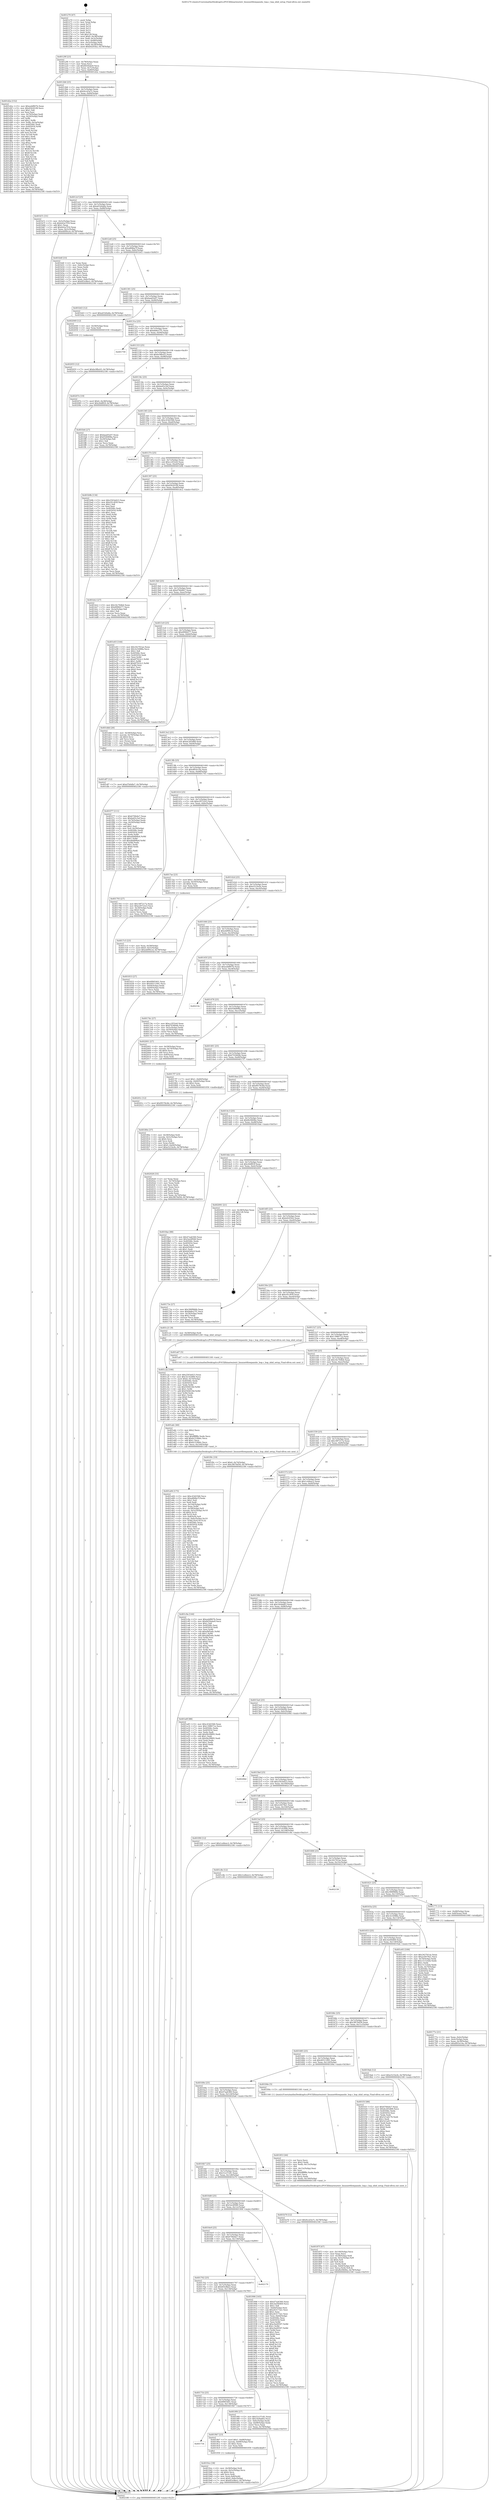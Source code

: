 digraph "0x401270" {
  label = "0x401270 (/mnt/c/Users/mathe/Desktop/tcc/POCII/binaries/extr_linuxnet6lowpannhc_hop.c_hop_nhid_setup_Final-ollvm.out::main(0))"
  labelloc = "t"
  node[shape=record]

  Entry [label="",width=0.3,height=0.3,shape=circle,fillcolor=black,style=filled]
  "0x40129f" [label="{
     0x40129f [23]\l
     | [instrs]\l
     &nbsp;&nbsp;0x40129f \<+3\>: mov -0x78(%rbp),%eax\l
     &nbsp;&nbsp;0x4012a2 \<+2\>: mov %eax,%ecx\l
     &nbsp;&nbsp;0x4012a4 \<+6\>: sub $0x8450ebe9,%ecx\l
     &nbsp;&nbsp;0x4012aa \<+3\>: mov %eax,-0x7c(%rbp)\l
     &nbsp;&nbsp;0x4012ad \<+3\>: mov %ecx,-0x80(%rbp)\l
     &nbsp;&nbsp;0x4012b0 \<+6\>: je 0000000000401d2a \<main+0xaba\>\l
  }"]
  "0x401d2a" [label="{
     0x401d2a [152]\l
     | [instrs]\l
     &nbsp;&nbsp;0x401d2a \<+5\>: mov $0xeebf807b,%eax\l
     &nbsp;&nbsp;0x401d2f \<+5\>: mov $0xd56201f8,%ecx\l
     &nbsp;&nbsp;0x401d34 \<+2\>: mov $0x1,%dl\l
     &nbsp;&nbsp;0x401d36 \<+2\>: xor %esi,%esi\l
     &nbsp;&nbsp;0x401d38 \<+3\>: mov -0x70(%rbp),%edi\l
     &nbsp;&nbsp;0x401d3b \<+3\>: cmp -0x50(%rbp),%edi\l
     &nbsp;&nbsp;0x401d3e \<+4\>: setl %r8b\l
     &nbsp;&nbsp;0x401d42 \<+4\>: and $0x1,%r8b\l
     &nbsp;&nbsp;0x401d46 \<+4\>: mov %r8b,-0x2a(%rbp)\l
     &nbsp;&nbsp;0x401d4a \<+7\>: mov 0x40506c,%edi\l
     &nbsp;&nbsp;0x401d51 \<+8\>: mov 0x405054,%r9d\l
     &nbsp;&nbsp;0x401d59 \<+3\>: sub $0x1,%esi\l
     &nbsp;&nbsp;0x401d5c \<+3\>: mov %edi,%r10d\l
     &nbsp;&nbsp;0x401d5f \<+3\>: add %esi,%r10d\l
     &nbsp;&nbsp;0x401d62 \<+4\>: imul %r10d,%edi\l
     &nbsp;&nbsp;0x401d66 \<+3\>: and $0x1,%edi\l
     &nbsp;&nbsp;0x401d69 \<+3\>: cmp $0x0,%edi\l
     &nbsp;&nbsp;0x401d6c \<+4\>: sete %r8b\l
     &nbsp;&nbsp;0x401d70 \<+4\>: cmp $0xa,%r9d\l
     &nbsp;&nbsp;0x401d74 \<+4\>: setl %r11b\l
     &nbsp;&nbsp;0x401d78 \<+3\>: mov %r8b,%bl\l
     &nbsp;&nbsp;0x401d7b \<+3\>: xor $0xff,%bl\l
     &nbsp;&nbsp;0x401d7e \<+3\>: mov %r11b,%r14b\l
     &nbsp;&nbsp;0x401d81 \<+4\>: xor $0xff,%r14b\l
     &nbsp;&nbsp;0x401d85 \<+3\>: xor $0x1,%dl\l
     &nbsp;&nbsp;0x401d88 \<+3\>: mov %bl,%r15b\l
     &nbsp;&nbsp;0x401d8b \<+4\>: and $0xff,%r15b\l
     &nbsp;&nbsp;0x401d8f \<+3\>: and %dl,%r8b\l
     &nbsp;&nbsp;0x401d92 \<+3\>: mov %r14b,%r12b\l
     &nbsp;&nbsp;0x401d95 \<+4\>: and $0xff,%r12b\l
     &nbsp;&nbsp;0x401d99 \<+3\>: and %dl,%r11b\l
     &nbsp;&nbsp;0x401d9c \<+3\>: or %r8b,%r15b\l
     &nbsp;&nbsp;0x401d9f \<+3\>: or %r11b,%r12b\l
     &nbsp;&nbsp;0x401da2 \<+3\>: xor %r12b,%r15b\l
     &nbsp;&nbsp;0x401da5 \<+3\>: or %r14b,%bl\l
     &nbsp;&nbsp;0x401da8 \<+3\>: xor $0xff,%bl\l
     &nbsp;&nbsp;0x401dab \<+3\>: or $0x1,%dl\l
     &nbsp;&nbsp;0x401dae \<+2\>: and %dl,%bl\l
     &nbsp;&nbsp;0x401db0 \<+3\>: or %bl,%r15b\l
     &nbsp;&nbsp;0x401db3 \<+4\>: test $0x1,%r15b\l
     &nbsp;&nbsp;0x401db7 \<+3\>: cmovne %ecx,%eax\l
     &nbsp;&nbsp;0x401dba \<+3\>: mov %eax,-0x78(%rbp)\l
     &nbsp;&nbsp;0x401dbd \<+5\>: jmp 0000000000402180 \<main+0xf10\>\l
  }"]
  "0x4012b6" [label="{
     0x4012b6 [25]\l
     | [instrs]\l
     &nbsp;&nbsp;0x4012b6 \<+5\>: jmp 00000000004012bb \<main+0x4b\>\l
     &nbsp;&nbsp;0x4012bb \<+3\>: mov -0x7c(%rbp),%eax\l
     &nbsp;&nbsp;0x4012be \<+5\>: sub $0x9ccd3a7c,%eax\l
     &nbsp;&nbsp;0x4012c3 \<+6\>: mov %eax,-0x84(%rbp)\l
     &nbsp;&nbsp;0x4012c9 \<+6\>: je 0000000000401b7c \<main+0x90c\>\l
  }"]
  Exit [label="",width=0.3,height=0.3,shape=circle,fillcolor=black,style=filled,peripheries=2]
  "0x401b7c" [label="{
     0x401b7c [31]\l
     | [instrs]\l
     &nbsp;&nbsp;0x401b7c \<+3\>: mov -0x5c(%rbp),%eax\l
     &nbsp;&nbsp;0x401b7f \<+5\>: sub $0xb42a7f16,%eax\l
     &nbsp;&nbsp;0x401b84 \<+3\>: add $0x1,%eax\l
     &nbsp;&nbsp;0x401b87 \<+5\>: add $0xb42a7f16,%eax\l
     &nbsp;&nbsp;0x401b8c \<+3\>: mov %eax,-0x5c(%rbp)\l
     &nbsp;&nbsp;0x401b8f \<+7\>: movl $0xebf99ccd,-0x78(%rbp)\l
     &nbsp;&nbsp;0x401b96 \<+5\>: jmp 0000000000402180 \<main+0xf10\>\l
  }"]
  "0x4012cf" [label="{
     0x4012cf [25]\l
     | [instrs]\l
     &nbsp;&nbsp;0x4012cf \<+5\>: jmp 00000000004012d4 \<main+0x64\>\l
     &nbsp;&nbsp;0x4012d4 \<+3\>: mov -0x7c(%rbp),%eax\l
     &nbsp;&nbsp;0x4012d7 \<+5\>: sub $0xa01b0a8a,%eax\l
     &nbsp;&nbsp;0x4012dc \<+6\>: mov %eax,-0x88(%rbp)\l
     &nbsp;&nbsp;0x4012e2 \<+6\>: je 0000000000401b4f \<main+0x8df\>\l
  }"]
  "0x402055" [label="{
     0x402055 [12]\l
     | [instrs]\l
     &nbsp;&nbsp;0x402055 \<+7\>: movl $0xbc9fbc63,-0x78(%rbp)\l
     &nbsp;&nbsp;0x40205c \<+5\>: jmp 0000000000402180 \<main+0xf10\>\l
  }"]
  "0x401b4f" [label="{
     0x401b4f [33]\l
     | [instrs]\l
     &nbsp;&nbsp;0x401b4f \<+2\>: xor %eax,%eax\l
     &nbsp;&nbsp;0x401b51 \<+3\>: mov -0x6c(%rbp),%ecx\l
     &nbsp;&nbsp;0x401b54 \<+2\>: mov %eax,%edx\l
     &nbsp;&nbsp;0x401b56 \<+2\>: sub %ecx,%edx\l
     &nbsp;&nbsp;0x401b58 \<+2\>: mov %eax,%ecx\l
     &nbsp;&nbsp;0x401b5a \<+3\>: sub $0x1,%ecx\l
     &nbsp;&nbsp;0x401b5d \<+2\>: add %ecx,%edx\l
     &nbsp;&nbsp;0x401b5f \<+2\>: sub %edx,%eax\l
     &nbsp;&nbsp;0x401b61 \<+3\>: mov %eax,-0x6c(%rbp)\l
     &nbsp;&nbsp;0x401b64 \<+7\>: movl $0x6f3c8be2,-0x78(%rbp)\l
     &nbsp;&nbsp;0x401b6b \<+5\>: jmp 0000000000402180 \<main+0xf10\>\l
  }"]
  "0x4012e8" [label="{
     0x4012e8 [25]\l
     | [instrs]\l
     &nbsp;&nbsp;0x4012e8 \<+5\>: jmp 00000000004012ed \<main+0x7d\>\l
     &nbsp;&nbsp;0x4012ed \<+3\>: mov -0x7c(%rbp),%eax\l
     &nbsp;&nbsp;0x4012f0 \<+5\>: sub $0xa8fdba7f,%eax\l
     &nbsp;&nbsp;0x4012f5 \<+6\>: mov %eax,-0x8c(%rbp)\l
     &nbsp;&nbsp;0x4012fb \<+6\>: je 0000000000401b43 \<main+0x8d3\>\l
  }"]
  "0x40201c" [label="{
     0x40201c [12]\l
     | [instrs]\l
     &nbsp;&nbsp;0x40201c \<+7\>: movl $0xf9578c8d,-0x78(%rbp)\l
     &nbsp;&nbsp;0x402023 \<+5\>: jmp 0000000000402180 \<main+0xf10\>\l
  }"]
  "0x401b43" [label="{
     0x401b43 [12]\l
     | [instrs]\l
     &nbsp;&nbsp;0x401b43 \<+7\>: movl $0xa01b0a8a,-0x78(%rbp)\l
     &nbsp;&nbsp;0x401b4a \<+5\>: jmp 0000000000402180 \<main+0xf10\>\l
  }"]
  "0x401301" [label="{
     0x401301 [25]\l
     | [instrs]\l
     &nbsp;&nbsp;0x401301 \<+5\>: jmp 0000000000401306 \<main+0x96\>\l
     &nbsp;&nbsp;0x401306 \<+3\>: mov -0x7c(%rbp),%eax\l
     &nbsp;&nbsp;0x401309 \<+5\>: sub $0xbaa65e07,%eax\l
     &nbsp;&nbsp;0x40130e \<+6\>: mov %eax,-0x90(%rbp)\l
     &nbsp;&nbsp;0x401314 \<+6\>: je 0000000000402049 \<main+0xdd9\>\l
  }"]
  "0x401df7" [label="{
     0x401df7 [12]\l
     | [instrs]\l
     &nbsp;&nbsp;0x401df7 \<+7\>: movl $0xd7b0dfa7,-0x78(%rbp)\l
     &nbsp;&nbsp;0x401dfe \<+5\>: jmp 0000000000402180 \<main+0xf10\>\l
  }"]
  "0x402049" [label="{
     0x402049 [12]\l
     | [instrs]\l
     &nbsp;&nbsp;0x402049 \<+4\>: mov -0x58(%rbp),%rax\l
     &nbsp;&nbsp;0x40204d \<+3\>: mov %rax,%rdi\l
     &nbsp;&nbsp;0x402050 \<+5\>: call 0000000000401030 \<free@plt\>\l
     | [calls]\l
     &nbsp;&nbsp;0x401030 \{1\} (unknown)\l
  }"]
  "0x40131a" [label="{
     0x40131a [25]\l
     | [instrs]\l
     &nbsp;&nbsp;0x40131a \<+5\>: jmp 000000000040131f \<main+0xaf\>\l
     &nbsp;&nbsp;0x40131f \<+3\>: mov -0x7c(%rbp),%eax\l
     &nbsp;&nbsp;0x401322 \<+5\>: sub $0xbb8e27f1,%eax\l
     &nbsp;&nbsp;0x401327 \<+6\>: mov %eax,-0x94(%rbp)\l
     &nbsp;&nbsp;0x40132d \<+6\>: je 0000000000401759 \<main+0x4e9\>\l
  }"]
  "0x401c2a" [label="{
     0x401c2a [100]\l
     | [instrs]\l
     &nbsp;&nbsp;0x401c2a \<+5\>: mov $0x2503e623,%eax\l
     &nbsp;&nbsp;0x401c2f \<+5\>: mov $0x32142906,%ecx\l
     &nbsp;&nbsp;0x401c34 \<+7\>: movl $0x0,-0x70(%rbp)\l
     &nbsp;&nbsp;0x401c3b \<+7\>: mov 0x40506c,%edx\l
     &nbsp;&nbsp;0x401c42 \<+7\>: mov 0x405054,%esi\l
     &nbsp;&nbsp;0x401c49 \<+3\>: mov %edx,%r8d\l
     &nbsp;&nbsp;0x401c4c \<+7\>: sub $0xf304618d,%r8d\l
     &nbsp;&nbsp;0x401c53 \<+4\>: sub $0x1,%r8d\l
     &nbsp;&nbsp;0x401c57 \<+7\>: add $0xf304618d,%r8d\l
     &nbsp;&nbsp;0x401c5e \<+4\>: imul %r8d,%edx\l
     &nbsp;&nbsp;0x401c62 \<+3\>: and $0x1,%edx\l
     &nbsp;&nbsp;0x401c65 \<+3\>: cmp $0x0,%edx\l
     &nbsp;&nbsp;0x401c68 \<+4\>: sete %r9b\l
     &nbsp;&nbsp;0x401c6c \<+3\>: cmp $0xa,%esi\l
     &nbsp;&nbsp;0x401c6f \<+4\>: setl %r10b\l
     &nbsp;&nbsp;0x401c73 \<+3\>: mov %r9b,%r11b\l
     &nbsp;&nbsp;0x401c76 \<+3\>: and %r10b,%r11b\l
     &nbsp;&nbsp;0x401c79 \<+3\>: xor %r10b,%r9b\l
     &nbsp;&nbsp;0x401c7c \<+3\>: or %r9b,%r11b\l
     &nbsp;&nbsp;0x401c7f \<+4\>: test $0x1,%r11b\l
     &nbsp;&nbsp;0x401c83 \<+3\>: cmovne %ecx,%eax\l
     &nbsp;&nbsp;0x401c86 \<+3\>: mov %eax,-0x78(%rbp)\l
     &nbsp;&nbsp;0x401c89 \<+5\>: jmp 0000000000402180 \<main+0xf10\>\l
  }"]
  "0x401759" [label="{
     0x401759\l
  }", style=dashed]
  "0x401333" [label="{
     0x401333 [25]\l
     | [instrs]\l
     &nbsp;&nbsp;0x401333 \<+5\>: jmp 0000000000401338 \<main+0xc8\>\l
     &nbsp;&nbsp;0x401338 \<+3\>: mov -0x7c(%rbp),%eax\l
     &nbsp;&nbsp;0x40133b \<+5\>: sub $0xbc9fbc63,%eax\l
     &nbsp;&nbsp;0x401340 \<+6\>: mov %eax,-0x98(%rbp)\l
     &nbsp;&nbsp;0x401346 \<+6\>: je 000000000040207e \<main+0xe0e\>\l
  }"]
  "0x401a94" [label="{
     0x401a94 [175]\l
     | [instrs]\l
     &nbsp;&nbsp;0x401a94 \<+5\>: mov $0xc43d2566,%ecx\l
     &nbsp;&nbsp;0x401a99 \<+5\>: mov $0xa8fdba7f,%edx\l
     &nbsp;&nbsp;0x401a9e \<+3\>: mov $0x1,%sil\l
     &nbsp;&nbsp;0x401aa1 \<+2\>: xor %edi,%edi\l
     &nbsp;&nbsp;0x401aa3 \<+7\>: mov -0x144(%rbp),%r8d\l
     &nbsp;&nbsp;0x401aaa \<+4\>: imul %eax,%r8d\l
     &nbsp;&nbsp;0x401aae \<+4\>: mov -0x58(%rbp),%r9\l
     &nbsp;&nbsp;0x401ab2 \<+4\>: movslq -0x5c(%rbp),%r10\l
     &nbsp;&nbsp;0x401ab6 \<+4\>: shl $0x4,%r10\l
     &nbsp;&nbsp;0x401aba \<+3\>: add %r10,%r9\l
     &nbsp;&nbsp;0x401abd \<+4\>: mov 0x8(%r9),%r9\l
     &nbsp;&nbsp;0x401ac1 \<+4\>: movslq -0x6c(%rbp),%r10\l
     &nbsp;&nbsp;0x401ac5 \<+4\>: mov %r8d,(%r9,%r10,4)\l
     &nbsp;&nbsp;0x401ac9 \<+7\>: mov 0x40506c,%eax\l
     &nbsp;&nbsp;0x401ad0 \<+8\>: mov 0x405054,%r8d\l
     &nbsp;&nbsp;0x401ad8 \<+3\>: sub $0x1,%edi\l
     &nbsp;&nbsp;0x401adb \<+3\>: mov %eax,%r11d\l
     &nbsp;&nbsp;0x401ade \<+3\>: add %edi,%r11d\l
     &nbsp;&nbsp;0x401ae1 \<+4\>: imul %r11d,%eax\l
     &nbsp;&nbsp;0x401ae5 \<+3\>: and $0x1,%eax\l
     &nbsp;&nbsp;0x401ae8 \<+3\>: cmp $0x0,%eax\l
     &nbsp;&nbsp;0x401aeb \<+3\>: sete %bl\l
     &nbsp;&nbsp;0x401aee \<+4\>: cmp $0xa,%r8d\l
     &nbsp;&nbsp;0x401af2 \<+4\>: setl %r14b\l
     &nbsp;&nbsp;0x401af6 \<+3\>: mov %bl,%r15b\l
     &nbsp;&nbsp;0x401af9 \<+4\>: xor $0xff,%r15b\l
     &nbsp;&nbsp;0x401afd \<+3\>: mov %r14b,%r12b\l
     &nbsp;&nbsp;0x401b00 \<+4\>: xor $0xff,%r12b\l
     &nbsp;&nbsp;0x401b04 \<+4\>: xor $0x1,%sil\l
     &nbsp;&nbsp;0x401b08 \<+3\>: mov %r15b,%r13b\l
     &nbsp;&nbsp;0x401b0b \<+4\>: and $0xff,%r13b\l
     &nbsp;&nbsp;0x401b0f \<+3\>: and %sil,%bl\l
     &nbsp;&nbsp;0x401b12 \<+3\>: mov %r12b,%al\l
     &nbsp;&nbsp;0x401b15 \<+2\>: and $0xff,%al\l
     &nbsp;&nbsp;0x401b17 \<+3\>: and %sil,%r14b\l
     &nbsp;&nbsp;0x401b1a \<+3\>: or %bl,%r13b\l
     &nbsp;&nbsp;0x401b1d \<+3\>: or %r14b,%al\l
     &nbsp;&nbsp;0x401b20 \<+3\>: xor %al,%r13b\l
     &nbsp;&nbsp;0x401b23 \<+3\>: or %r12b,%r15b\l
     &nbsp;&nbsp;0x401b26 \<+4\>: xor $0xff,%r15b\l
     &nbsp;&nbsp;0x401b2a \<+4\>: or $0x1,%sil\l
     &nbsp;&nbsp;0x401b2e \<+3\>: and %sil,%r15b\l
     &nbsp;&nbsp;0x401b31 \<+3\>: or %r15b,%r13b\l
     &nbsp;&nbsp;0x401b34 \<+4\>: test $0x1,%r13b\l
     &nbsp;&nbsp;0x401b38 \<+3\>: cmovne %edx,%ecx\l
     &nbsp;&nbsp;0x401b3b \<+3\>: mov %ecx,-0x78(%rbp)\l
     &nbsp;&nbsp;0x401b3e \<+5\>: jmp 0000000000402180 \<main+0xf10\>\l
  }"]
  "0x40207e" [label="{
     0x40207e [19]\l
     | [instrs]\l
     &nbsp;&nbsp;0x40207e \<+7\>: movl $0x0,-0x38(%rbp)\l
     &nbsp;&nbsp;0x402085 \<+7\>: movl $0x26df83f,-0x78(%rbp)\l
     &nbsp;&nbsp;0x40208c \<+5\>: jmp 0000000000402180 \<main+0xf10\>\l
  }"]
  "0x40134c" [label="{
     0x40134c [25]\l
     | [instrs]\l
     &nbsp;&nbsp;0x40134c \<+5\>: jmp 0000000000401351 \<main+0xe1\>\l
     &nbsp;&nbsp;0x401351 \<+3\>: mov -0x7c(%rbp),%eax\l
     &nbsp;&nbsp;0x401354 \<+5\>: sub $0xbe65c5ef,%eax\l
     &nbsp;&nbsp;0x401359 \<+6\>: mov %eax,-0x9c(%rbp)\l
     &nbsp;&nbsp;0x40135f \<+6\>: je 0000000000401fe6 \<main+0xd76\>\l
  }"]
  "0x401a6c" [label="{
     0x401a6c [40]\l
     | [instrs]\l
     &nbsp;&nbsp;0x401a6c \<+5\>: mov $0x2,%ecx\l
     &nbsp;&nbsp;0x401a71 \<+1\>: cltd\l
     &nbsp;&nbsp;0x401a72 \<+2\>: idiv %ecx\l
     &nbsp;&nbsp;0x401a74 \<+6\>: imul $0xfffffffe,%edx,%ecx\l
     &nbsp;&nbsp;0x401a7a \<+6\>: add $0x6c518b6c,%ecx\l
     &nbsp;&nbsp;0x401a80 \<+3\>: add $0x1,%ecx\l
     &nbsp;&nbsp;0x401a83 \<+6\>: sub $0x6c518b6c,%ecx\l
     &nbsp;&nbsp;0x401a89 \<+6\>: mov %ecx,-0x144(%rbp)\l
     &nbsp;&nbsp;0x401a8f \<+5\>: call 0000000000401160 \<next_i\>\l
     | [calls]\l
     &nbsp;&nbsp;0x401160 \{1\} (/mnt/c/Users/mathe/Desktop/tcc/POCII/binaries/extr_linuxnet6lowpannhc_hop.c_hop_nhid_setup_Final-ollvm.out::next_i)\l
  }"]
  "0x401fe6" [label="{
     0x401fe6 [27]\l
     | [instrs]\l
     &nbsp;&nbsp;0x401fe6 \<+5\>: mov $0xbaa65e07,%eax\l
     &nbsp;&nbsp;0x401feb \<+5\>: mov $0xf546898a,%ecx\l
     &nbsp;&nbsp;0x401ff0 \<+3\>: mov -0x29(%rbp),%dl\l
     &nbsp;&nbsp;0x401ff3 \<+3\>: test $0x1,%dl\l
     &nbsp;&nbsp;0x401ff6 \<+3\>: cmovne %ecx,%eax\l
     &nbsp;&nbsp;0x401ff9 \<+3\>: mov %eax,-0x78(%rbp)\l
     &nbsp;&nbsp;0x401ffc \<+5\>: jmp 0000000000402180 \<main+0xf10\>\l
  }"]
  "0x401365" [label="{
     0x401365 [25]\l
     | [instrs]\l
     &nbsp;&nbsp;0x401365 \<+5\>: jmp 000000000040136a \<main+0xfa\>\l
     &nbsp;&nbsp;0x40136a \<+3\>: mov -0x7c(%rbp),%eax\l
     &nbsp;&nbsp;0x40136d \<+5\>: sub $0xc43d2566,%eax\l
     &nbsp;&nbsp;0x401372 \<+6\>: mov %eax,-0xa0(%rbp)\l
     &nbsp;&nbsp;0x401378 \<+6\>: je 00000000004020c7 \<main+0xe57\>\l
  }"]
  "0x4019ce" [label="{
     0x4019ce [38]\l
     | [instrs]\l
     &nbsp;&nbsp;0x4019ce \<+4\>: mov -0x58(%rbp),%rdi\l
     &nbsp;&nbsp;0x4019d2 \<+4\>: movslq -0x5c(%rbp),%rcx\l
     &nbsp;&nbsp;0x4019d6 \<+4\>: shl $0x4,%rcx\l
     &nbsp;&nbsp;0x4019da \<+3\>: add %rcx,%rdi\l
     &nbsp;&nbsp;0x4019dd \<+4\>: mov %rax,0x8(%rdi)\l
     &nbsp;&nbsp;0x4019e1 \<+7\>: movl $0x0,-0x6c(%rbp)\l
     &nbsp;&nbsp;0x4019e8 \<+7\>: movl $0x6f3c8be2,-0x78(%rbp)\l
     &nbsp;&nbsp;0x4019ef \<+5\>: jmp 0000000000402180 \<main+0xf10\>\l
  }"]
  "0x4020c7" [label="{
     0x4020c7\l
  }", style=dashed]
  "0x40137e" [label="{
     0x40137e [25]\l
     | [instrs]\l
     &nbsp;&nbsp;0x40137e \<+5\>: jmp 0000000000401383 \<main+0x113\>\l
     &nbsp;&nbsp;0x401383 \<+3\>: mov -0x7c(%rbp),%eax\l
     &nbsp;&nbsp;0x401386 \<+5\>: sub $0xcc2f32e0,%eax\l
     &nbsp;&nbsp;0x40138b \<+6\>: mov %eax,-0xa4(%rbp)\l
     &nbsp;&nbsp;0x401391 \<+6\>: je 0000000000401b9b \<main+0x92b\>\l
  }"]
  "0x401734" [label="{
     0x401734\l
  }", style=dashed]
  "0x401b9b" [label="{
     0x401b9b [134]\l
     | [instrs]\l
     &nbsp;&nbsp;0x401b9b \<+5\>: mov $0x2503e623,%eax\l
     &nbsp;&nbsp;0x401ba0 \<+5\>: mov $0xc91c859,%ecx\l
     &nbsp;&nbsp;0x401ba5 \<+2\>: mov $0x1,%dl\l
     &nbsp;&nbsp;0x401ba7 \<+2\>: xor %esi,%esi\l
     &nbsp;&nbsp;0x401ba9 \<+7\>: mov 0x40506c,%edi\l
     &nbsp;&nbsp;0x401bb0 \<+8\>: mov 0x405054,%r8d\l
     &nbsp;&nbsp;0x401bb8 \<+3\>: sub $0x1,%esi\l
     &nbsp;&nbsp;0x401bbb \<+3\>: mov %edi,%r9d\l
     &nbsp;&nbsp;0x401bbe \<+3\>: add %esi,%r9d\l
     &nbsp;&nbsp;0x401bc1 \<+4\>: imul %r9d,%edi\l
     &nbsp;&nbsp;0x401bc5 \<+3\>: and $0x1,%edi\l
     &nbsp;&nbsp;0x401bc8 \<+3\>: cmp $0x0,%edi\l
     &nbsp;&nbsp;0x401bcb \<+4\>: sete %r10b\l
     &nbsp;&nbsp;0x401bcf \<+4\>: cmp $0xa,%r8d\l
     &nbsp;&nbsp;0x401bd3 \<+4\>: setl %r11b\l
     &nbsp;&nbsp;0x401bd7 \<+3\>: mov %r10b,%bl\l
     &nbsp;&nbsp;0x401bda \<+3\>: xor $0xff,%bl\l
     &nbsp;&nbsp;0x401bdd \<+3\>: mov %r11b,%r14b\l
     &nbsp;&nbsp;0x401be0 \<+4\>: xor $0xff,%r14b\l
     &nbsp;&nbsp;0x401be4 \<+3\>: xor $0x1,%dl\l
     &nbsp;&nbsp;0x401be7 \<+3\>: mov %bl,%r15b\l
     &nbsp;&nbsp;0x401bea \<+4\>: and $0xff,%r15b\l
     &nbsp;&nbsp;0x401bee \<+3\>: and %dl,%r10b\l
     &nbsp;&nbsp;0x401bf1 \<+3\>: mov %r14b,%r12b\l
     &nbsp;&nbsp;0x401bf4 \<+4\>: and $0xff,%r12b\l
     &nbsp;&nbsp;0x401bf8 \<+3\>: and %dl,%r11b\l
     &nbsp;&nbsp;0x401bfb \<+3\>: or %r10b,%r15b\l
     &nbsp;&nbsp;0x401bfe \<+3\>: or %r11b,%r12b\l
     &nbsp;&nbsp;0x401c01 \<+3\>: xor %r12b,%r15b\l
     &nbsp;&nbsp;0x401c04 \<+3\>: or %r14b,%bl\l
     &nbsp;&nbsp;0x401c07 \<+3\>: xor $0xff,%bl\l
     &nbsp;&nbsp;0x401c0a \<+3\>: or $0x1,%dl\l
     &nbsp;&nbsp;0x401c0d \<+2\>: and %dl,%bl\l
     &nbsp;&nbsp;0x401c0f \<+3\>: or %bl,%r15b\l
     &nbsp;&nbsp;0x401c12 \<+4\>: test $0x1,%r15b\l
     &nbsp;&nbsp;0x401c16 \<+3\>: cmovne %ecx,%eax\l
     &nbsp;&nbsp;0x401c19 \<+3\>: mov %eax,-0x78(%rbp)\l
     &nbsp;&nbsp;0x401c1c \<+5\>: jmp 0000000000402180 \<main+0xf10\>\l
  }"]
  "0x401397" [label="{
     0x401397 [25]\l
     | [instrs]\l
     &nbsp;&nbsp;0x401397 \<+5\>: jmp 000000000040139c \<main+0x12c\>\l
     &nbsp;&nbsp;0x40139c \<+3\>: mov -0x7c(%rbp),%eax\l
     &nbsp;&nbsp;0x40139f \<+5\>: sub $0xd56201f8,%eax\l
     &nbsp;&nbsp;0x4013a4 \<+6\>: mov %eax,-0xa8(%rbp)\l
     &nbsp;&nbsp;0x4013aa \<+6\>: je 0000000000401dc2 \<main+0xb52\>\l
  }"]
  "0x4019b7" [label="{
     0x4019b7 [23]\l
     | [instrs]\l
     &nbsp;&nbsp;0x4019b7 \<+7\>: movl $0x1,-0x68(%rbp)\l
     &nbsp;&nbsp;0x4019be \<+4\>: movslq -0x68(%rbp),%rax\l
     &nbsp;&nbsp;0x4019c2 \<+4\>: shl $0x2,%rax\l
     &nbsp;&nbsp;0x4019c6 \<+3\>: mov %rax,%rdi\l
     &nbsp;&nbsp;0x4019c9 \<+5\>: call 0000000000401050 \<malloc@plt\>\l
     | [calls]\l
     &nbsp;&nbsp;0x401050 \{1\} (unknown)\l
  }"]
  "0x401dc2" [label="{
     0x401dc2 [27]\l
     | [instrs]\l
     &nbsp;&nbsp;0x401dc2 \<+5\>: mov $0x16c764b4,%eax\l
     &nbsp;&nbsp;0x401dc7 \<+5\>: mov $0xd99fd277,%ecx\l
     &nbsp;&nbsp;0x401dcc \<+3\>: mov -0x2a(%rbp),%dl\l
     &nbsp;&nbsp;0x401dcf \<+3\>: test $0x1,%dl\l
     &nbsp;&nbsp;0x401dd2 \<+3\>: cmovne %ecx,%eax\l
     &nbsp;&nbsp;0x401dd5 \<+3\>: mov %eax,-0x78(%rbp)\l
     &nbsp;&nbsp;0x401dd8 \<+5\>: jmp 0000000000402180 \<main+0xf10\>\l
  }"]
  "0x4013b0" [label="{
     0x4013b0 [25]\l
     | [instrs]\l
     &nbsp;&nbsp;0x4013b0 \<+5\>: jmp 00000000004013b5 \<main+0x145\>\l
     &nbsp;&nbsp;0x4013b5 \<+3\>: mov -0x7c(%rbp),%eax\l
     &nbsp;&nbsp;0x4013b8 \<+5\>: sub $0xd7b0dfa7,%eax\l
     &nbsp;&nbsp;0x4013bd \<+6\>: mov %eax,-0xac(%rbp)\l
     &nbsp;&nbsp;0x4013c3 \<+6\>: je 0000000000401e03 \<main+0xb93\>\l
  }"]
  "0x40171b" [label="{
     0x40171b [25]\l
     | [instrs]\l
     &nbsp;&nbsp;0x40171b \<+5\>: jmp 0000000000401720 \<main+0x4b0\>\l
     &nbsp;&nbsp;0x401720 \<+3\>: mov -0x7c(%rbp),%eax\l
     &nbsp;&nbsp;0x401723 \<+5\>: sub $0x6f905401,%eax\l
     &nbsp;&nbsp;0x401728 \<+6\>: mov %eax,-0x138(%rbp)\l
     &nbsp;&nbsp;0x40172e \<+6\>: je 00000000004019b7 \<main+0x747\>\l
  }"]
  "0x401e03" [label="{
     0x401e03 [144]\l
     | [instrs]\l
     &nbsp;&nbsp;0x401e03 \<+5\>: mov $0x342761ae,%eax\l
     &nbsp;&nbsp;0x401e08 \<+5\>: mov $0x3e1698fa,%ecx\l
     &nbsp;&nbsp;0x401e0d \<+2\>: mov $0x1,%dl\l
     &nbsp;&nbsp;0x401e0f \<+7\>: mov 0x40506c,%esi\l
     &nbsp;&nbsp;0x401e16 \<+7\>: mov 0x405054,%edi\l
     &nbsp;&nbsp;0x401e1d \<+3\>: mov %esi,%r8d\l
     &nbsp;&nbsp;0x401e20 \<+7\>: sub $0xbf7922c1,%r8d\l
     &nbsp;&nbsp;0x401e27 \<+4\>: sub $0x1,%r8d\l
     &nbsp;&nbsp;0x401e2b \<+7\>: add $0xbf7922c1,%r8d\l
     &nbsp;&nbsp;0x401e32 \<+4\>: imul %r8d,%esi\l
     &nbsp;&nbsp;0x401e36 \<+3\>: and $0x1,%esi\l
     &nbsp;&nbsp;0x401e39 \<+3\>: cmp $0x0,%esi\l
     &nbsp;&nbsp;0x401e3c \<+4\>: sete %r9b\l
     &nbsp;&nbsp;0x401e40 \<+3\>: cmp $0xa,%edi\l
     &nbsp;&nbsp;0x401e43 \<+4\>: setl %r10b\l
     &nbsp;&nbsp;0x401e47 \<+3\>: mov %r9b,%r11b\l
     &nbsp;&nbsp;0x401e4a \<+4\>: xor $0xff,%r11b\l
     &nbsp;&nbsp;0x401e4e \<+3\>: mov %r10b,%bl\l
     &nbsp;&nbsp;0x401e51 \<+3\>: xor $0xff,%bl\l
     &nbsp;&nbsp;0x401e54 \<+3\>: xor $0x1,%dl\l
     &nbsp;&nbsp;0x401e57 \<+3\>: mov %r11b,%r14b\l
     &nbsp;&nbsp;0x401e5a \<+4\>: and $0xff,%r14b\l
     &nbsp;&nbsp;0x401e5e \<+3\>: and %dl,%r9b\l
     &nbsp;&nbsp;0x401e61 \<+3\>: mov %bl,%r15b\l
     &nbsp;&nbsp;0x401e64 \<+4\>: and $0xff,%r15b\l
     &nbsp;&nbsp;0x401e68 \<+3\>: and %dl,%r10b\l
     &nbsp;&nbsp;0x401e6b \<+3\>: or %r9b,%r14b\l
     &nbsp;&nbsp;0x401e6e \<+3\>: or %r10b,%r15b\l
     &nbsp;&nbsp;0x401e71 \<+3\>: xor %r15b,%r14b\l
     &nbsp;&nbsp;0x401e74 \<+3\>: or %bl,%r11b\l
     &nbsp;&nbsp;0x401e77 \<+4\>: xor $0xff,%r11b\l
     &nbsp;&nbsp;0x401e7b \<+3\>: or $0x1,%dl\l
     &nbsp;&nbsp;0x401e7e \<+3\>: and %dl,%r11b\l
     &nbsp;&nbsp;0x401e81 \<+3\>: or %r11b,%r14b\l
     &nbsp;&nbsp;0x401e84 \<+4\>: test $0x1,%r14b\l
     &nbsp;&nbsp;0x401e88 \<+3\>: cmovne %ecx,%eax\l
     &nbsp;&nbsp;0x401e8b \<+3\>: mov %eax,-0x78(%rbp)\l
     &nbsp;&nbsp;0x401e8e \<+5\>: jmp 0000000000402180 \<main+0xf10\>\l
  }"]
  "0x4013c9" [label="{
     0x4013c9 [25]\l
     | [instrs]\l
     &nbsp;&nbsp;0x4013c9 \<+5\>: jmp 00000000004013ce \<main+0x15e\>\l
     &nbsp;&nbsp;0x4013ce \<+3\>: mov -0x7c(%rbp),%eax\l
     &nbsp;&nbsp;0x4013d1 \<+5\>: sub $0xd99fd277,%eax\l
     &nbsp;&nbsp;0x4013d6 \<+6\>: mov %eax,-0xb0(%rbp)\l
     &nbsp;&nbsp;0x4013dc \<+6\>: je 0000000000401ddd \<main+0xb6d\>\l
  }"]
  "0x4019f4" [label="{
     0x4019f4 [27]\l
     | [instrs]\l
     &nbsp;&nbsp;0x4019f4 \<+5\>: mov $0x51e37c81,%eax\l
     &nbsp;&nbsp;0x4019f9 \<+5\>: mov $0x1fe9ab83,%ecx\l
     &nbsp;&nbsp;0x4019fe \<+3\>: mov -0x6c(%rbp),%edx\l
     &nbsp;&nbsp;0x401a01 \<+3\>: cmp -0x68(%rbp),%edx\l
     &nbsp;&nbsp;0x401a04 \<+3\>: cmovl %ecx,%eax\l
     &nbsp;&nbsp;0x401a07 \<+3\>: mov %eax,-0x78(%rbp)\l
     &nbsp;&nbsp;0x401a0a \<+5\>: jmp 0000000000402180 \<main+0xf10\>\l
  }"]
  "0x401ddd" [label="{
     0x401ddd [26]\l
     | [instrs]\l
     &nbsp;&nbsp;0x401ddd \<+4\>: mov -0x58(%rbp),%rax\l
     &nbsp;&nbsp;0x401de1 \<+4\>: movslq -0x70(%rbp),%rcx\l
     &nbsp;&nbsp;0x401de5 \<+4\>: shl $0x4,%rcx\l
     &nbsp;&nbsp;0x401de9 \<+3\>: add %rcx,%rax\l
     &nbsp;&nbsp;0x401dec \<+3\>: mov (%rax),%rax\l
     &nbsp;&nbsp;0x401def \<+3\>: mov %rax,%rdi\l
     &nbsp;&nbsp;0x401df2 \<+5\>: call 0000000000401030 \<free@plt\>\l
     | [calls]\l
     &nbsp;&nbsp;0x401030 \{1\} (unknown)\l
  }"]
  "0x4013e2" [label="{
     0x4013e2 [25]\l
     | [instrs]\l
     &nbsp;&nbsp;0x4013e2 \<+5\>: jmp 00000000004013e7 \<main+0x177\>\l
     &nbsp;&nbsp;0x4013e7 \<+3\>: mov -0x7c(%rbp),%eax\l
     &nbsp;&nbsp;0x4013ea \<+5\>: sub $0xdc265d68,%eax\l
     &nbsp;&nbsp;0x4013ef \<+6\>: mov %eax,-0xb4(%rbp)\l
     &nbsp;&nbsp;0x4013f5 \<+6\>: je 0000000000401f77 \<main+0xd07\>\l
  }"]
  "0x401702" [label="{
     0x401702 [25]\l
     | [instrs]\l
     &nbsp;&nbsp;0x401702 \<+5\>: jmp 0000000000401707 \<main+0x497\>\l
     &nbsp;&nbsp;0x401707 \<+3\>: mov -0x7c(%rbp),%eax\l
     &nbsp;&nbsp;0x40170a \<+5\>: sub $0x6f3c8be2,%eax\l
     &nbsp;&nbsp;0x40170f \<+6\>: mov %eax,-0x134(%rbp)\l
     &nbsp;&nbsp;0x401715 \<+6\>: je 00000000004019f4 \<main+0x784\>\l
  }"]
  "0x401f77" [label="{
     0x401f77 [111]\l
     | [instrs]\l
     &nbsp;&nbsp;0x401f77 \<+5\>: mov $0x670fe6e7,%eax\l
     &nbsp;&nbsp;0x401f7c \<+5\>: mov $0xbe65c5ef,%ecx\l
     &nbsp;&nbsp;0x401f81 \<+3\>: mov -0x74(%rbp),%edx\l
     &nbsp;&nbsp;0x401f84 \<+3\>: cmp -0x50(%rbp),%edx\l
     &nbsp;&nbsp;0x401f87 \<+4\>: setl %sil\l
     &nbsp;&nbsp;0x401f8b \<+4\>: and $0x1,%sil\l
     &nbsp;&nbsp;0x401f8f \<+4\>: mov %sil,-0x29(%rbp)\l
     &nbsp;&nbsp;0x401f93 \<+7\>: mov 0x40506c,%edx\l
     &nbsp;&nbsp;0x401f9a \<+7\>: mov 0x405054,%edi\l
     &nbsp;&nbsp;0x401fa1 \<+3\>: mov %edx,%r8d\l
     &nbsp;&nbsp;0x401fa4 \<+7\>: add $0xa6dd08a4,%r8d\l
     &nbsp;&nbsp;0x401fab \<+4\>: sub $0x1,%r8d\l
     &nbsp;&nbsp;0x401faf \<+7\>: sub $0xa6dd08a4,%r8d\l
     &nbsp;&nbsp;0x401fb6 \<+4\>: imul %r8d,%edx\l
     &nbsp;&nbsp;0x401fba \<+3\>: and $0x1,%edx\l
     &nbsp;&nbsp;0x401fbd \<+3\>: cmp $0x0,%edx\l
     &nbsp;&nbsp;0x401fc0 \<+4\>: sete %sil\l
     &nbsp;&nbsp;0x401fc4 \<+3\>: cmp $0xa,%edi\l
     &nbsp;&nbsp;0x401fc7 \<+4\>: setl %r9b\l
     &nbsp;&nbsp;0x401fcb \<+3\>: mov %sil,%r10b\l
     &nbsp;&nbsp;0x401fce \<+3\>: and %r9b,%r10b\l
     &nbsp;&nbsp;0x401fd1 \<+3\>: xor %r9b,%sil\l
     &nbsp;&nbsp;0x401fd4 \<+3\>: or %sil,%r10b\l
     &nbsp;&nbsp;0x401fd7 \<+4\>: test $0x1,%r10b\l
     &nbsp;&nbsp;0x401fdb \<+3\>: cmovne %ecx,%eax\l
     &nbsp;&nbsp;0x401fde \<+3\>: mov %eax,-0x78(%rbp)\l
     &nbsp;&nbsp;0x401fe1 \<+5\>: jmp 0000000000402180 \<main+0xf10\>\l
  }"]
  "0x4013fb" [label="{
     0x4013fb [25]\l
     | [instrs]\l
     &nbsp;&nbsp;0x4013fb \<+5\>: jmp 0000000000401400 \<main+0x190\>\l
     &nbsp;&nbsp;0x401400 \<+3\>: mov -0x7c(%rbp),%eax\l
     &nbsp;&nbsp;0x401403 \<+5\>: sub $0xdf93e14a,%eax\l
     &nbsp;&nbsp;0x401408 \<+6\>: mov %eax,-0xb8(%rbp)\l
     &nbsp;&nbsp;0x40140e \<+6\>: je 0000000000401793 \<main+0x523\>\l
  }"]
  "0x402179" [label="{
     0x402179\l
  }", style=dashed]
  "0x401793" [label="{
     0x401793 [27]\l
     | [instrs]\l
     &nbsp;&nbsp;0x401793 \<+5\>: mov $0x18f7217a,%eax\l
     &nbsp;&nbsp;0x401798 \<+5\>: mov $0xe29722e3,%ecx\l
     &nbsp;&nbsp;0x40179d \<+3\>: mov -0x30(%rbp),%edx\l
     &nbsp;&nbsp;0x4017a0 \<+3\>: cmp $0x0,%edx\l
     &nbsp;&nbsp;0x4017a3 \<+3\>: cmove %ecx,%eax\l
     &nbsp;&nbsp;0x4017a6 \<+3\>: mov %eax,-0x78(%rbp)\l
     &nbsp;&nbsp;0x4017a9 \<+5\>: jmp 0000000000402180 \<main+0xf10\>\l
  }"]
  "0x401414" [label="{
     0x401414 [25]\l
     | [instrs]\l
     &nbsp;&nbsp;0x401414 \<+5\>: jmp 0000000000401419 \<main+0x1a9\>\l
     &nbsp;&nbsp;0x401419 \<+3\>: mov -0x7c(%rbp),%eax\l
     &nbsp;&nbsp;0x40141c \<+5\>: sub $0xe29722e3,%eax\l
     &nbsp;&nbsp;0x401421 \<+6\>: mov %eax,-0xbc(%rbp)\l
     &nbsp;&nbsp;0x401427 \<+6\>: je 00000000004017ae \<main+0x53e\>\l
  }"]
  "0x4016e9" [label="{
     0x4016e9 [25]\l
     | [instrs]\l
     &nbsp;&nbsp;0x4016e9 \<+5\>: jmp 00000000004016ee \<main+0x47e\>\l
     &nbsp;&nbsp;0x4016ee \<+3\>: mov -0x7c(%rbp),%eax\l
     &nbsp;&nbsp;0x4016f1 \<+5\>: sub $0x670fe6e7,%eax\l
     &nbsp;&nbsp;0x4016f6 \<+6\>: mov %eax,-0x130(%rbp)\l
     &nbsp;&nbsp;0x4016fc \<+6\>: je 0000000000402179 \<main+0xf09\>\l
  }"]
  "0x4017ae" [label="{
     0x4017ae [23]\l
     | [instrs]\l
     &nbsp;&nbsp;0x4017ae \<+7\>: movl $0x1,-0x50(%rbp)\l
     &nbsp;&nbsp;0x4017b5 \<+4\>: movslq -0x50(%rbp),%rax\l
     &nbsp;&nbsp;0x4017b9 \<+4\>: shl $0x4,%rax\l
     &nbsp;&nbsp;0x4017bd \<+3\>: mov %rax,%rdi\l
     &nbsp;&nbsp;0x4017c0 \<+5\>: call 0000000000401050 \<malloc@plt\>\l
     | [calls]\l
     &nbsp;&nbsp;0x401050 \{1\} (unknown)\l
  }"]
  "0x40142d" [label="{
     0x40142d [25]\l
     | [instrs]\l
     &nbsp;&nbsp;0x40142d \<+5\>: jmp 0000000000401432 \<main+0x1c2\>\l
     &nbsp;&nbsp;0x401432 \<+3\>: mov -0x7c(%rbp),%eax\l
     &nbsp;&nbsp;0x401435 \<+5\>: sub $0xe521bcfe,%eax\l
     &nbsp;&nbsp;0x40143a \<+6\>: mov %eax,-0xc0(%rbp)\l
     &nbsp;&nbsp;0x401440 \<+6\>: je 0000000000401833 \<main+0x5c3\>\l
  }"]
  "0x401906" [label="{
     0x401906 [165]\l
     | [instrs]\l
     &nbsp;&nbsp;0x401906 \<+5\>: mov $0x47aa6360,%eax\l
     &nbsp;&nbsp;0x40190b \<+5\>: mov $0x3ee94469,%ecx\l
     &nbsp;&nbsp;0x401910 \<+2\>: mov $0x1,%dl\l
     &nbsp;&nbsp;0x401912 \<+3\>: mov -0x64(%rbp),%esi\l
     &nbsp;&nbsp;0x401915 \<+6\>: sub $0x263173a1,%esi\l
     &nbsp;&nbsp;0x40191b \<+3\>: add $0x1,%esi\l
     &nbsp;&nbsp;0x40191e \<+6\>: add $0x263173a1,%esi\l
     &nbsp;&nbsp;0x401924 \<+3\>: mov %esi,-0x64(%rbp)\l
     &nbsp;&nbsp;0x401927 \<+7\>: mov 0x40506c,%esi\l
     &nbsp;&nbsp;0x40192e \<+7\>: mov 0x405054,%edi\l
     &nbsp;&nbsp;0x401935 \<+3\>: mov %esi,%r8d\l
     &nbsp;&nbsp;0x401938 \<+7\>: add $0xc0a49597,%r8d\l
     &nbsp;&nbsp;0x40193f \<+4\>: sub $0x1,%r8d\l
     &nbsp;&nbsp;0x401943 \<+7\>: sub $0xc0a49597,%r8d\l
     &nbsp;&nbsp;0x40194a \<+4\>: imul %r8d,%esi\l
     &nbsp;&nbsp;0x40194e \<+3\>: and $0x1,%esi\l
     &nbsp;&nbsp;0x401951 \<+3\>: cmp $0x0,%esi\l
     &nbsp;&nbsp;0x401954 \<+4\>: sete %r9b\l
     &nbsp;&nbsp;0x401958 \<+3\>: cmp $0xa,%edi\l
     &nbsp;&nbsp;0x40195b \<+4\>: setl %r10b\l
     &nbsp;&nbsp;0x40195f \<+3\>: mov %r9b,%r11b\l
     &nbsp;&nbsp;0x401962 \<+4\>: xor $0xff,%r11b\l
     &nbsp;&nbsp;0x401966 \<+3\>: mov %r10b,%bl\l
     &nbsp;&nbsp;0x401969 \<+3\>: xor $0xff,%bl\l
     &nbsp;&nbsp;0x40196c \<+3\>: xor $0x1,%dl\l
     &nbsp;&nbsp;0x40196f \<+3\>: mov %r11b,%r14b\l
     &nbsp;&nbsp;0x401972 \<+4\>: and $0xff,%r14b\l
     &nbsp;&nbsp;0x401976 \<+3\>: and %dl,%r9b\l
     &nbsp;&nbsp;0x401979 \<+3\>: mov %bl,%r15b\l
     &nbsp;&nbsp;0x40197c \<+4\>: and $0xff,%r15b\l
     &nbsp;&nbsp;0x401980 \<+3\>: and %dl,%r10b\l
     &nbsp;&nbsp;0x401983 \<+3\>: or %r9b,%r14b\l
     &nbsp;&nbsp;0x401986 \<+3\>: or %r10b,%r15b\l
     &nbsp;&nbsp;0x401989 \<+3\>: xor %r15b,%r14b\l
     &nbsp;&nbsp;0x40198c \<+3\>: or %bl,%r11b\l
     &nbsp;&nbsp;0x40198f \<+4\>: xor $0xff,%r11b\l
     &nbsp;&nbsp;0x401993 \<+3\>: or $0x1,%dl\l
     &nbsp;&nbsp;0x401996 \<+3\>: and %dl,%r11b\l
     &nbsp;&nbsp;0x401999 \<+3\>: or %r11b,%r14b\l
     &nbsp;&nbsp;0x40199c \<+4\>: test $0x1,%r14b\l
     &nbsp;&nbsp;0x4019a0 \<+3\>: cmovne %ecx,%eax\l
     &nbsp;&nbsp;0x4019a3 \<+3\>: mov %eax,-0x78(%rbp)\l
     &nbsp;&nbsp;0x4019a6 \<+5\>: jmp 0000000000402180 \<main+0xf10\>\l
  }"]
  "0x401833" [label="{
     0x401833 [27]\l
     | [instrs]\l
     &nbsp;&nbsp;0x401833 \<+5\>: mov $0x6f905401,%eax\l
     &nbsp;&nbsp;0x401838 \<+5\>: mov $0x40511091,%ecx\l
     &nbsp;&nbsp;0x40183d \<+3\>: mov -0x64(%rbp),%edx\l
     &nbsp;&nbsp;0x401840 \<+3\>: cmp -0x60(%rbp),%edx\l
     &nbsp;&nbsp;0x401843 \<+3\>: cmovl %ecx,%eax\l
     &nbsp;&nbsp;0x401846 \<+3\>: mov %eax,-0x78(%rbp)\l
     &nbsp;&nbsp;0x401849 \<+5\>: jmp 0000000000402180 \<main+0xf10\>\l
  }"]
  "0x401446" [label="{
     0x401446 [25]\l
     | [instrs]\l
     &nbsp;&nbsp;0x401446 \<+5\>: jmp 000000000040144b \<main+0x1db\>\l
     &nbsp;&nbsp;0x40144b \<+3\>: mov -0x7c(%rbp),%eax\l
     &nbsp;&nbsp;0x40144e \<+5\>: sub $0xebf99ccd,%eax\l
     &nbsp;&nbsp;0x401453 \<+6\>: mov %eax,-0xc4(%rbp)\l
     &nbsp;&nbsp;0x401459 \<+6\>: je 00000000004017dc \<main+0x56c\>\l
  }"]
  "0x4016d0" [label="{
     0x4016d0 [25]\l
     | [instrs]\l
     &nbsp;&nbsp;0x4016d0 \<+5\>: jmp 00000000004016d5 \<main+0x465\>\l
     &nbsp;&nbsp;0x4016d5 \<+3\>: mov -0x7c(%rbp),%eax\l
     &nbsp;&nbsp;0x4016d8 \<+5\>: sub $0x5ee4f948,%eax\l
     &nbsp;&nbsp;0x4016dd \<+6\>: mov %eax,-0x12c(%rbp)\l
     &nbsp;&nbsp;0x4016e3 \<+6\>: je 0000000000401906 \<main+0x696\>\l
  }"]
  "0x4017dc" [label="{
     0x4017dc [27]\l
     | [instrs]\l
     &nbsp;&nbsp;0x4017dc \<+5\>: mov $0xcc2f32e0,%eax\l
     &nbsp;&nbsp;0x4017e1 \<+5\>: mov $0xf743664b,%ecx\l
     &nbsp;&nbsp;0x4017e6 \<+3\>: mov -0x5c(%rbp),%edx\l
     &nbsp;&nbsp;0x4017e9 \<+3\>: cmp -0x50(%rbp),%edx\l
     &nbsp;&nbsp;0x4017ec \<+3\>: cmovl %ecx,%eax\l
     &nbsp;&nbsp;0x4017ef \<+3\>: mov %eax,-0x78(%rbp)\l
     &nbsp;&nbsp;0x4017f2 \<+5\>: jmp 0000000000402180 \<main+0xf10\>\l
  }"]
  "0x40145f" [label="{
     0x40145f [25]\l
     | [instrs]\l
     &nbsp;&nbsp;0x40145f \<+5\>: jmp 0000000000401464 \<main+0x1f4\>\l
     &nbsp;&nbsp;0x401464 \<+3\>: mov -0x7c(%rbp),%eax\l
     &nbsp;&nbsp;0x401467 \<+5\>: sub $0xeebf807b,%eax\l
     &nbsp;&nbsp;0x40146c \<+6\>: mov %eax,-0xc8(%rbp)\l
     &nbsp;&nbsp;0x401472 \<+6\>: je 000000000040214c \<main+0xedc\>\l
  }"]
  "0x401b70" [label="{
     0x401b70 [12]\l
     | [instrs]\l
     &nbsp;&nbsp;0x401b70 \<+7\>: movl $0x9ccd3a7c,-0x78(%rbp)\l
     &nbsp;&nbsp;0x401b77 \<+5\>: jmp 0000000000402180 \<main+0xf10\>\l
  }"]
  "0x40214c" [label="{
     0x40214c\l
  }", style=dashed]
  "0x401478" [label="{
     0x401478 [25]\l
     | [instrs]\l
     &nbsp;&nbsp;0x401478 \<+5\>: jmp 000000000040147d \<main+0x20d\>\l
     &nbsp;&nbsp;0x40147d \<+3\>: mov -0x7c(%rbp),%eax\l
     &nbsp;&nbsp;0x401480 \<+5\>: sub $0xf546898a,%eax\l
     &nbsp;&nbsp;0x401485 \<+6\>: mov %eax,-0xcc(%rbp)\l
     &nbsp;&nbsp;0x40148b \<+6\>: je 0000000000402001 \<main+0xd91\>\l
  }"]
  "0x4016b7" [label="{
     0x4016b7 [25]\l
     | [instrs]\l
     &nbsp;&nbsp;0x4016b7 \<+5\>: jmp 00000000004016bc \<main+0x44c\>\l
     &nbsp;&nbsp;0x4016bc \<+3\>: mov -0x7c(%rbp),%eax\l
     &nbsp;&nbsp;0x4016bf \<+5\>: sub $0x51e37c81,%eax\l
     &nbsp;&nbsp;0x4016c4 \<+6\>: mov %eax,-0x128(%rbp)\l
     &nbsp;&nbsp;0x4016ca \<+6\>: je 0000000000401b70 \<main+0x900\>\l
  }"]
  "0x402001" [label="{
     0x402001 [27]\l
     | [instrs]\l
     &nbsp;&nbsp;0x402001 \<+4\>: mov -0x58(%rbp),%rax\l
     &nbsp;&nbsp;0x402005 \<+4\>: movslq -0x74(%rbp),%rcx\l
     &nbsp;&nbsp;0x402009 \<+4\>: shl $0x4,%rcx\l
     &nbsp;&nbsp;0x40200d \<+3\>: add %rcx,%rax\l
     &nbsp;&nbsp;0x402010 \<+4\>: mov 0x8(%rax),%rax\l
     &nbsp;&nbsp;0x402014 \<+3\>: mov %rax,%rdi\l
     &nbsp;&nbsp;0x402017 \<+5\>: call 0000000000401030 \<free@plt\>\l
     | [calls]\l
     &nbsp;&nbsp;0x401030 \{1\} (unknown)\l
  }"]
  "0x401491" [label="{
     0x401491 [25]\l
     | [instrs]\l
     &nbsp;&nbsp;0x401491 \<+5\>: jmp 0000000000401496 \<main+0x226\>\l
     &nbsp;&nbsp;0x401496 \<+3\>: mov -0x7c(%rbp),%eax\l
     &nbsp;&nbsp;0x401499 \<+5\>: sub $0xf743664b,%eax\l
     &nbsp;&nbsp;0x40149e \<+6\>: mov %eax,-0xd0(%rbp)\l
     &nbsp;&nbsp;0x4014a4 \<+6\>: je 00000000004017f7 \<main+0x587\>\l
  }"]
  "0x4020a6" [label="{
     0x4020a6\l
  }", style=dashed]
  "0x4017f7" [label="{
     0x4017f7 [23]\l
     | [instrs]\l
     &nbsp;&nbsp;0x4017f7 \<+7\>: movl $0x1,-0x60(%rbp)\l
     &nbsp;&nbsp;0x4017fe \<+4\>: movslq -0x60(%rbp),%rax\l
     &nbsp;&nbsp;0x401802 \<+4\>: shl $0x2,%rax\l
     &nbsp;&nbsp;0x401806 \<+3\>: mov %rax,%rdi\l
     &nbsp;&nbsp;0x401809 \<+5\>: call 0000000000401050 \<malloc@plt\>\l
     | [calls]\l
     &nbsp;&nbsp;0x401050 \{1\} (unknown)\l
  }"]
  "0x4014aa" [label="{
     0x4014aa [25]\l
     | [instrs]\l
     &nbsp;&nbsp;0x4014aa \<+5\>: jmp 00000000004014af \<main+0x23f\>\l
     &nbsp;&nbsp;0x4014af \<+3\>: mov -0x7c(%rbp),%eax\l
     &nbsp;&nbsp;0x4014b2 \<+5\>: sub $0xf9578c8d,%eax\l
     &nbsp;&nbsp;0x4014b7 \<+6\>: mov %eax,-0xd4(%rbp)\l
     &nbsp;&nbsp;0x4014bd \<+6\>: je 0000000000402028 \<main+0xdb8\>\l
  }"]
  "0x40187f" [label="{
     0x40187f [47]\l
     | [instrs]\l
     &nbsp;&nbsp;0x40187f \<+6\>: mov -0x140(%rbp),%ecx\l
     &nbsp;&nbsp;0x401885 \<+3\>: imul %eax,%ecx\l
     &nbsp;&nbsp;0x401888 \<+4\>: mov -0x58(%rbp),%rdi\l
     &nbsp;&nbsp;0x40188c \<+4\>: movslq -0x5c(%rbp),%r8\l
     &nbsp;&nbsp;0x401890 \<+4\>: shl $0x4,%r8\l
     &nbsp;&nbsp;0x401894 \<+3\>: add %r8,%rdi\l
     &nbsp;&nbsp;0x401897 \<+3\>: mov (%rdi),%rdi\l
     &nbsp;&nbsp;0x40189a \<+4\>: movslq -0x64(%rbp),%r8\l
     &nbsp;&nbsp;0x40189e \<+4\>: mov %ecx,(%rdi,%r8,4)\l
     &nbsp;&nbsp;0x4018a2 \<+7\>: movl $0xfb29606e,-0x78(%rbp)\l
     &nbsp;&nbsp;0x4018a9 \<+5\>: jmp 0000000000402180 \<main+0xf10\>\l
  }"]
  "0x402028" [label="{
     0x402028 [33]\l
     | [instrs]\l
     &nbsp;&nbsp;0x402028 \<+2\>: xor %eax,%eax\l
     &nbsp;&nbsp;0x40202a \<+3\>: mov -0x74(%rbp),%ecx\l
     &nbsp;&nbsp;0x40202d \<+2\>: mov %eax,%edx\l
     &nbsp;&nbsp;0x40202f \<+2\>: sub %ecx,%edx\l
     &nbsp;&nbsp;0x402031 \<+2\>: mov %eax,%ecx\l
     &nbsp;&nbsp;0x402033 \<+3\>: sub $0x1,%ecx\l
     &nbsp;&nbsp;0x402036 \<+2\>: add %ecx,%edx\l
     &nbsp;&nbsp;0x402038 \<+2\>: sub %edx,%eax\l
     &nbsp;&nbsp;0x40203a \<+3\>: mov %eax,-0x74(%rbp)\l
     &nbsp;&nbsp;0x40203d \<+7\>: movl $0x3f676d58,-0x78(%rbp)\l
     &nbsp;&nbsp;0x402044 \<+5\>: jmp 0000000000402180 \<main+0xf10\>\l
  }"]
  "0x4014c3" [label="{
     0x4014c3 [25]\l
     | [instrs]\l
     &nbsp;&nbsp;0x4014c3 \<+5\>: jmp 00000000004014c8 \<main+0x258\>\l
     &nbsp;&nbsp;0x4014c8 \<+3\>: mov -0x7c(%rbp),%eax\l
     &nbsp;&nbsp;0x4014cb \<+5\>: sub $0xfb29606e,%eax\l
     &nbsp;&nbsp;0x4014d0 \<+6\>: mov %eax,-0xd8(%rbp)\l
     &nbsp;&nbsp;0x4014d6 \<+6\>: je 00000000004018ae \<main+0x63e\>\l
  }"]
  "0x401853" [label="{
     0x401853 [44]\l
     | [instrs]\l
     &nbsp;&nbsp;0x401853 \<+2\>: xor %ecx,%ecx\l
     &nbsp;&nbsp;0x401855 \<+5\>: mov $0x2,%edx\l
     &nbsp;&nbsp;0x40185a \<+6\>: mov %edx,-0x13c(%rbp)\l
     &nbsp;&nbsp;0x401860 \<+1\>: cltd\l
     &nbsp;&nbsp;0x401861 \<+6\>: mov -0x13c(%rbp),%esi\l
     &nbsp;&nbsp;0x401867 \<+2\>: idiv %esi\l
     &nbsp;&nbsp;0x401869 \<+6\>: imul $0xfffffffe,%edx,%edx\l
     &nbsp;&nbsp;0x40186f \<+3\>: sub $0x1,%ecx\l
     &nbsp;&nbsp;0x401872 \<+2\>: sub %ecx,%edx\l
     &nbsp;&nbsp;0x401874 \<+6\>: mov %edx,-0x140(%rbp)\l
     &nbsp;&nbsp;0x40187a \<+5\>: call 0000000000401160 \<next_i\>\l
     | [calls]\l
     &nbsp;&nbsp;0x401160 \{1\} (/mnt/c/Users/mathe/Desktop/tcc/POCII/binaries/extr_linuxnet6lowpannhc_hop.c_hop_nhid_setup_Final-ollvm.out::next_i)\l
  }"]
  "0x4018ae" [label="{
     0x4018ae [88]\l
     | [instrs]\l
     &nbsp;&nbsp;0x4018ae \<+5\>: mov $0x47aa6360,%eax\l
     &nbsp;&nbsp;0x4018b3 \<+5\>: mov $0x5ee4f948,%ecx\l
     &nbsp;&nbsp;0x4018b8 \<+7\>: mov 0x40506c,%edx\l
     &nbsp;&nbsp;0x4018bf \<+7\>: mov 0x405054,%esi\l
     &nbsp;&nbsp;0x4018c6 \<+2\>: mov %edx,%edi\l
     &nbsp;&nbsp;0x4018c8 \<+6\>: sub $0xb4569c9,%edi\l
     &nbsp;&nbsp;0x4018ce \<+3\>: sub $0x1,%edi\l
     &nbsp;&nbsp;0x4018d1 \<+6\>: add $0xb4569c9,%edi\l
     &nbsp;&nbsp;0x4018d7 \<+3\>: imul %edi,%edx\l
     &nbsp;&nbsp;0x4018da \<+3\>: and $0x1,%edx\l
     &nbsp;&nbsp;0x4018dd \<+3\>: cmp $0x0,%edx\l
     &nbsp;&nbsp;0x4018e0 \<+4\>: sete %r8b\l
     &nbsp;&nbsp;0x4018e4 \<+3\>: cmp $0xa,%esi\l
     &nbsp;&nbsp;0x4018e7 \<+4\>: setl %r9b\l
     &nbsp;&nbsp;0x4018eb \<+3\>: mov %r8b,%r10b\l
     &nbsp;&nbsp;0x4018ee \<+3\>: and %r9b,%r10b\l
     &nbsp;&nbsp;0x4018f1 \<+3\>: xor %r9b,%r8b\l
     &nbsp;&nbsp;0x4018f4 \<+3\>: or %r8b,%r10b\l
     &nbsp;&nbsp;0x4018f7 \<+4\>: test $0x1,%r10b\l
     &nbsp;&nbsp;0x4018fb \<+3\>: cmovne %ecx,%eax\l
     &nbsp;&nbsp;0x4018fe \<+3\>: mov %eax,-0x78(%rbp)\l
     &nbsp;&nbsp;0x401901 \<+5\>: jmp 0000000000402180 \<main+0xf10\>\l
  }"]
  "0x4014dc" [label="{
     0x4014dc [25]\l
     | [instrs]\l
     &nbsp;&nbsp;0x4014dc \<+5\>: jmp 00000000004014e1 \<main+0x271\>\l
     &nbsp;&nbsp;0x4014e1 \<+3\>: mov -0x7c(%rbp),%eax\l
     &nbsp;&nbsp;0x4014e4 \<+5\>: sub $0x26df83f,%eax\l
     &nbsp;&nbsp;0x4014e9 \<+6\>: mov %eax,-0xdc(%rbp)\l
     &nbsp;&nbsp;0x4014ef \<+6\>: je 0000000000402091 \<main+0xe21\>\l
  }"]
  "0x40169e" [label="{
     0x40169e [25]\l
     | [instrs]\l
     &nbsp;&nbsp;0x40169e \<+5\>: jmp 00000000004016a3 \<main+0x433\>\l
     &nbsp;&nbsp;0x4016a3 \<+3\>: mov -0x7c(%rbp),%eax\l
     &nbsp;&nbsp;0x4016a6 \<+5\>: sub $0x47aa6360,%eax\l
     &nbsp;&nbsp;0x4016ab \<+6\>: mov %eax,-0x124(%rbp)\l
     &nbsp;&nbsp;0x4016b1 \<+6\>: je 00000000004020a6 \<main+0xe36\>\l
  }"]
  "0x402091" [label="{
     0x402091 [21]\l
     | [instrs]\l
     &nbsp;&nbsp;0x402091 \<+3\>: mov -0x38(%rbp),%eax\l
     &nbsp;&nbsp;0x402094 \<+7\>: add $0x128,%rsp\l
     &nbsp;&nbsp;0x40209b \<+1\>: pop %rbx\l
     &nbsp;&nbsp;0x40209c \<+2\>: pop %r12\l
     &nbsp;&nbsp;0x40209e \<+2\>: pop %r13\l
     &nbsp;&nbsp;0x4020a0 \<+2\>: pop %r14\l
     &nbsp;&nbsp;0x4020a2 \<+2\>: pop %r15\l
     &nbsp;&nbsp;0x4020a4 \<+1\>: pop %rbp\l
     &nbsp;&nbsp;0x4020a5 \<+1\>: ret\l
  }"]
  "0x4014f5" [label="{
     0x4014f5 [25]\l
     | [instrs]\l
     &nbsp;&nbsp;0x4014f5 \<+5\>: jmp 00000000004014fa \<main+0x28a\>\l
     &nbsp;&nbsp;0x4014fa \<+3\>: mov -0x7c(%rbp),%eax\l
     &nbsp;&nbsp;0x4014fd \<+5\>: sub $0xb4205b2,%eax\l
     &nbsp;&nbsp;0x401502 \<+6\>: mov %eax,-0xe0(%rbp)\l
     &nbsp;&nbsp;0x401508 \<+6\>: je 000000000040173e \<main+0x4ce\>\l
  }"]
  "0x40184e" [label="{
     0x40184e [5]\l
     | [instrs]\l
     &nbsp;&nbsp;0x40184e \<+5\>: call 0000000000401160 \<next_i\>\l
     | [calls]\l
     &nbsp;&nbsp;0x401160 \{1\} (/mnt/c/Users/mathe/Desktop/tcc/POCII/binaries/extr_linuxnet6lowpannhc_hop.c_hop_nhid_setup_Final-ollvm.out::next_i)\l
  }"]
  "0x40173e" [label="{
     0x40173e [27]\l
     | [instrs]\l
     &nbsp;&nbsp;0x40173e \<+5\>: mov $0x390f966b,%eax\l
     &nbsp;&nbsp;0x401743 \<+5\>: mov $0xbb8e27f1,%ecx\l
     &nbsp;&nbsp;0x401748 \<+3\>: mov -0x34(%rbp),%edx\l
     &nbsp;&nbsp;0x40174b \<+3\>: cmp $0x2,%edx\l
     &nbsp;&nbsp;0x40174e \<+3\>: cmovne %ecx,%eax\l
     &nbsp;&nbsp;0x401751 \<+3\>: mov %eax,-0x78(%rbp)\l
     &nbsp;&nbsp;0x401754 \<+5\>: jmp 0000000000402180 \<main+0xf10\>\l
  }"]
  "0x40150e" [label="{
     0x40150e [25]\l
     | [instrs]\l
     &nbsp;&nbsp;0x40150e \<+5\>: jmp 0000000000401513 \<main+0x2a3\>\l
     &nbsp;&nbsp;0x401513 \<+3\>: mov -0x7c(%rbp),%eax\l
     &nbsp;&nbsp;0x401516 \<+5\>: sub $0xc91c859,%eax\l
     &nbsp;&nbsp;0x40151b \<+6\>: mov %eax,-0xe4(%rbp)\l
     &nbsp;&nbsp;0x401521 \<+6\>: je 0000000000401c21 \<main+0x9b1\>\l
  }"]
  "0x402180" [label="{
     0x402180 [5]\l
     | [instrs]\l
     &nbsp;&nbsp;0x402180 \<+5\>: jmp 000000000040129f \<main+0x2f\>\l
  }"]
  "0x401270" [label="{
     0x401270 [47]\l
     | [instrs]\l
     &nbsp;&nbsp;0x401270 \<+1\>: push %rbp\l
     &nbsp;&nbsp;0x401271 \<+3\>: mov %rsp,%rbp\l
     &nbsp;&nbsp;0x401274 \<+2\>: push %r15\l
     &nbsp;&nbsp;0x401276 \<+2\>: push %r14\l
     &nbsp;&nbsp;0x401278 \<+2\>: push %r13\l
     &nbsp;&nbsp;0x40127a \<+2\>: push %r12\l
     &nbsp;&nbsp;0x40127c \<+1\>: push %rbx\l
     &nbsp;&nbsp;0x40127d \<+7\>: sub $0x128,%rsp\l
     &nbsp;&nbsp;0x401284 \<+7\>: movl $0x0,-0x38(%rbp)\l
     &nbsp;&nbsp;0x40128b \<+3\>: mov %edi,-0x3c(%rbp)\l
     &nbsp;&nbsp;0x40128e \<+4\>: mov %rsi,-0x48(%rbp)\l
     &nbsp;&nbsp;0x401292 \<+3\>: mov -0x3c(%rbp),%edi\l
     &nbsp;&nbsp;0x401295 \<+3\>: mov %edi,-0x34(%rbp)\l
     &nbsp;&nbsp;0x401298 \<+7\>: movl $0xb4205b2,-0x78(%rbp)\l
  }"]
  "0x401685" [label="{
     0x401685 [25]\l
     | [instrs]\l
     &nbsp;&nbsp;0x401685 \<+5\>: jmp 000000000040168a \<main+0x41a\>\l
     &nbsp;&nbsp;0x40168a \<+3\>: mov -0x7c(%rbp),%eax\l
     &nbsp;&nbsp;0x40168d \<+5\>: sub $0x40511091,%eax\l
     &nbsp;&nbsp;0x401692 \<+6\>: mov %eax,-0x120(%rbp)\l
     &nbsp;&nbsp;0x401698 \<+6\>: je 000000000040184e \<main+0x5de\>\l
  }"]
  "0x401c21" [label="{
     0x401c21 [9]\l
     | [instrs]\l
     &nbsp;&nbsp;0x401c21 \<+4\>: mov -0x58(%rbp),%rdi\l
     &nbsp;&nbsp;0x401c25 \<+5\>: call 0000000000401240 \<hop_nhid_setup\>\l
     | [calls]\l
     &nbsp;&nbsp;0x401240 \{1\} (/mnt/c/Users/mathe/Desktop/tcc/POCII/binaries/extr_linuxnet6lowpannhc_hop.c_hop_nhid_setup_Final-ollvm.out::hop_nhid_setup)\l
  }"]
  "0x401527" [label="{
     0x401527 [25]\l
     | [instrs]\l
     &nbsp;&nbsp;0x401527 \<+5\>: jmp 000000000040152c \<main+0x2bc\>\l
     &nbsp;&nbsp;0x40152c \<+3\>: mov -0x7c(%rbp),%eax\l
     &nbsp;&nbsp;0x40152f \<+5\>: sub $0x1398071a,%eax\l
     &nbsp;&nbsp;0x401534 \<+6\>: mov %eax,-0xe8(%rbp)\l
     &nbsp;&nbsp;0x40153a \<+6\>: je 0000000000401a67 \<main+0x7f7\>\l
  }"]
  "0x401f1f" [label="{
     0x401f1f [88]\l
     | [instrs]\l
     &nbsp;&nbsp;0x401f1f \<+5\>: mov $0x670fe6e7,%eax\l
     &nbsp;&nbsp;0x401f24 \<+5\>: mov $0xdc265d68,%ecx\l
     &nbsp;&nbsp;0x401f29 \<+7\>: mov 0x40506c,%edx\l
     &nbsp;&nbsp;0x401f30 \<+7\>: mov 0x405054,%esi\l
     &nbsp;&nbsp;0x401f37 \<+2\>: mov %edx,%edi\l
     &nbsp;&nbsp;0x401f39 \<+6\>: sub $0x521a6176,%edi\l
     &nbsp;&nbsp;0x401f3f \<+3\>: sub $0x1,%edi\l
     &nbsp;&nbsp;0x401f42 \<+6\>: add $0x521a6176,%edi\l
     &nbsp;&nbsp;0x401f48 \<+3\>: imul %edi,%edx\l
     &nbsp;&nbsp;0x401f4b \<+3\>: and $0x1,%edx\l
     &nbsp;&nbsp;0x401f4e \<+3\>: cmp $0x0,%edx\l
     &nbsp;&nbsp;0x401f51 \<+4\>: sete %r8b\l
     &nbsp;&nbsp;0x401f55 \<+3\>: cmp $0xa,%esi\l
     &nbsp;&nbsp;0x401f58 \<+4\>: setl %r9b\l
     &nbsp;&nbsp;0x401f5c \<+3\>: mov %r8b,%r10b\l
     &nbsp;&nbsp;0x401f5f \<+3\>: and %r9b,%r10b\l
     &nbsp;&nbsp;0x401f62 \<+3\>: xor %r9b,%r8b\l
     &nbsp;&nbsp;0x401f65 \<+3\>: or %r8b,%r10b\l
     &nbsp;&nbsp;0x401f68 \<+4\>: test $0x1,%r10b\l
     &nbsp;&nbsp;0x401f6c \<+3\>: cmovne %ecx,%eax\l
     &nbsp;&nbsp;0x401f6f \<+3\>: mov %eax,-0x78(%rbp)\l
     &nbsp;&nbsp;0x401f72 \<+5\>: jmp 0000000000402180 \<main+0xf10\>\l
  }"]
  "0x401a67" [label="{
     0x401a67 [5]\l
     | [instrs]\l
     &nbsp;&nbsp;0x401a67 \<+5\>: call 0000000000401160 \<next_i\>\l
     | [calls]\l
     &nbsp;&nbsp;0x401160 \{1\} (/mnt/c/Users/mathe/Desktop/tcc/POCII/binaries/extr_linuxnet6lowpannhc_hop.c_hop_nhid_setup_Final-ollvm.out::next_i)\l
  }"]
  "0x401540" [label="{
     0x401540 [25]\l
     | [instrs]\l
     &nbsp;&nbsp;0x401540 \<+5\>: jmp 0000000000401545 \<main+0x2d5\>\l
     &nbsp;&nbsp;0x401545 \<+3\>: mov -0x7c(%rbp),%eax\l
     &nbsp;&nbsp;0x401548 \<+5\>: sub $0x16c764b4,%eax\l
     &nbsp;&nbsp;0x40154d \<+6\>: mov %eax,-0xec(%rbp)\l
     &nbsp;&nbsp;0x401553 \<+6\>: je 0000000000401f0c \<main+0xc9c\>\l
  }"]
  "0x40166c" [label="{
     0x40166c [25]\l
     | [instrs]\l
     &nbsp;&nbsp;0x40166c \<+5\>: jmp 0000000000401671 \<main+0x401\>\l
     &nbsp;&nbsp;0x401671 \<+3\>: mov -0x7c(%rbp),%eax\l
     &nbsp;&nbsp;0x401674 \<+5\>: sub $0x3f676d58,%eax\l
     &nbsp;&nbsp;0x401679 \<+6\>: mov %eax,-0x11c(%rbp)\l
     &nbsp;&nbsp;0x40167f \<+6\>: je 0000000000401f1f \<main+0xcaf\>\l
  }"]
  "0x401f0c" [label="{
     0x401f0c [19]\l
     | [instrs]\l
     &nbsp;&nbsp;0x401f0c \<+7\>: movl $0x0,-0x74(%rbp)\l
     &nbsp;&nbsp;0x401f13 \<+7\>: movl $0x3f676d58,-0x78(%rbp)\l
     &nbsp;&nbsp;0x401f1a \<+5\>: jmp 0000000000402180 \<main+0xf10\>\l
  }"]
  "0x401559" [label="{
     0x401559 [25]\l
     | [instrs]\l
     &nbsp;&nbsp;0x401559 \<+5\>: jmp 000000000040155e \<main+0x2ee\>\l
     &nbsp;&nbsp;0x40155e \<+3\>: mov -0x7c(%rbp),%eax\l
     &nbsp;&nbsp;0x401561 \<+5\>: sub $0x18f7217a,%eax\l
     &nbsp;&nbsp;0x401566 \<+6\>: mov %eax,-0xf0(%rbp)\l
     &nbsp;&nbsp;0x40156c \<+6\>: je 0000000000402061 \<main+0xdf1\>\l
  }"]
  "0x4019ab" [label="{
     0x4019ab [12]\l
     | [instrs]\l
     &nbsp;&nbsp;0x4019ab \<+7\>: movl $0xe521bcfe,-0x78(%rbp)\l
     &nbsp;&nbsp;0x4019b2 \<+5\>: jmp 0000000000402180 \<main+0xf10\>\l
  }"]
  "0x402061" [label="{
     0x402061\l
  }", style=dashed]
  "0x401572" [label="{
     0x401572 [25]\l
     | [instrs]\l
     &nbsp;&nbsp;0x401572 \<+5\>: jmp 0000000000401577 \<main+0x307\>\l
     &nbsp;&nbsp;0x401577 \<+3\>: mov -0x7c(%rbp),%eax\l
     &nbsp;&nbsp;0x40157a \<+5\>: sub $0x1ce8eec2,%eax\l
     &nbsp;&nbsp;0x40157f \<+6\>: mov %eax,-0xf4(%rbp)\l
     &nbsp;&nbsp;0x401585 \<+6\>: je 0000000000401c9a \<main+0xa2a\>\l
  }"]
  "0x401653" [label="{
     0x401653 [25]\l
     | [instrs]\l
     &nbsp;&nbsp;0x401653 \<+5\>: jmp 0000000000401658 \<main+0x3e8\>\l
     &nbsp;&nbsp;0x401658 \<+3\>: mov -0x7c(%rbp),%eax\l
     &nbsp;&nbsp;0x40165b \<+5\>: sub $0x3ee94469,%eax\l
     &nbsp;&nbsp;0x401660 \<+6\>: mov %eax,-0x118(%rbp)\l
     &nbsp;&nbsp;0x401666 \<+6\>: je 00000000004019ab \<main+0x73b\>\l
  }"]
  "0x401c9a" [label="{
     0x401c9a [144]\l
     | [instrs]\l
     &nbsp;&nbsp;0x401c9a \<+5\>: mov $0xeebf807b,%eax\l
     &nbsp;&nbsp;0x401c9f \<+5\>: mov $0x8450ebe9,%ecx\l
     &nbsp;&nbsp;0x401ca4 \<+2\>: mov $0x1,%dl\l
     &nbsp;&nbsp;0x401ca6 \<+7\>: mov 0x40506c,%esi\l
     &nbsp;&nbsp;0x401cad \<+7\>: mov 0x405054,%edi\l
     &nbsp;&nbsp;0x401cb4 \<+3\>: mov %esi,%r8d\l
     &nbsp;&nbsp;0x401cb7 \<+7\>: sub $0xa9d5a6c,%r8d\l
     &nbsp;&nbsp;0x401cbe \<+4\>: sub $0x1,%r8d\l
     &nbsp;&nbsp;0x401cc2 \<+7\>: add $0xa9d5a6c,%r8d\l
     &nbsp;&nbsp;0x401cc9 \<+4\>: imul %r8d,%esi\l
     &nbsp;&nbsp;0x401ccd \<+3\>: and $0x1,%esi\l
     &nbsp;&nbsp;0x401cd0 \<+3\>: cmp $0x0,%esi\l
     &nbsp;&nbsp;0x401cd3 \<+4\>: sete %r9b\l
     &nbsp;&nbsp;0x401cd7 \<+3\>: cmp $0xa,%edi\l
     &nbsp;&nbsp;0x401cda \<+4\>: setl %r10b\l
     &nbsp;&nbsp;0x401cde \<+3\>: mov %r9b,%r11b\l
     &nbsp;&nbsp;0x401ce1 \<+4\>: xor $0xff,%r11b\l
     &nbsp;&nbsp;0x401ce5 \<+3\>: mov %r10b,%bl\l
     &nbsp;&nbsp;0x401ce8 \<+3\>: xor $0xff,%bl\l
     &nbsp;&nbsp;0x401ceb \<+3\>: xor $0x1,%dl\l
     &nbsp;&nbsp;0x401cee \<+3\>: mov %r11b,%r14b\l
     &nbsp;&nbsp;0x401cf1 \<+4\>: and $0xff,%r14b\l
     &nbsp;&nbsp;0x401cf5 \<+3\>: and %dl,%r9b\l
     &nbsp;&nbsp;0x401cf8 \<+3\>: mov %bl,%r15b\l
     &nbsp;&nbsp;0x401cfb \<+4\>: and $0xff,%r15b\l
     &nbsp;&nbsp;0x401cff \<+3\>: and %dl,%r10b\l
     &nbsp;&nbsp;0x401d02 \<+3\>: or %r9b,%r14b\l
     &nbsp;&nbsp;0x401d05 \<+3\>: or %r10b,%r15b\l
     &nbsp;&nbsp;0x401d08 \<+3\>: xor %r15b,%r14b\l
     &nbsp;&nbsp;0x401d0b \<+3\>: or %bl,%r11b\l
     &nbsp;&nbsp;0x401d0e \<+4\>: xor $0xff,%r11b\l
     &nbsp;&nbsp;0x401d12 \<+3\>: or $0x1,%dl\l
     &nbsp;&nbsp;0x401d15 \<+3\>: and %dl,%r11b\l
     &nbsp;&nbsp;0x401d18 \<+3\>: or %r11b,%r14b\l
     &nbsp;&nbsp;0x401d1b \<+4\>: test $0x1,%r14b\l
     &nbsp;&nbsp;0x401d1f \<+3\>: cmovne %ecx,%eax\l
     &nbsp;&nbsp;0x401d22 \<+3\>: mov %eax,-0x78(%rbp)\l
     &nbsp;&nbsp;0x401d25 \<+5\>: jmp 0000000000402180 \<main+0xf10\>\l
  }"]
  "0x40158b" [label="{
     0x40158b [25]\l
     | [instrs]\l
     &nbsp;&nbsp;0x40158b \<+5\>: jmp 0000000000401590 \<main+0x320\>\l
     &nbsp;&nbsp;0x401590 \<+3\>: mov -0x7c(%rbp),%eax\l
     &nbsp;&nbsp;0x401593 \<+5\>: sub $0x1fe9ab83,%eax\l
     &nbsp;&nbsp;0x401598 \<+6\>: mov %eax,-0xf8(%rbp)\l
     &nbsp;&nbsp;0x40159e \<+6\>: je 0000000000401a0f \<main+0x79f\>\l
  }"]
  "0x401e93" [label="{
     0x401e93 [109]\l
     | [instrs]\l
     &nbsp;&nbsp;0x401e93 \<+5\>: mov $0x342761ae,%eax\l
     &nbsp;&nbsp;0x401e98 \<+5\>: mov $0x2c0479a1,%ecx\l
     &nbsp;&nbsp;0x401e9d \<+3\>: mov -0x70(%rbp),%edx\l
     &nbsp;&nbsp;0x401ea0 \<+6\>: add $0x1513c4eb,%edx\l
     &nbsp;&nbsp;0x401ea6 \<+3\>: add $0x1,%edx\l
     &nbsp;&nbsp;0x401ea9 \<+6\>: sub $0x1513c4eb,%edx\l
     &nbsp;&nbsp;0x401eaf \<+3\>: mov %edx,-0x70(%rbp)\l
     &nbsp;&nbsp;0x401eb2 \<+7\>: mov 0x40506c,%edx\l
     &nbsp;&nbsp;0x401eb9 \<+7\>: mov 0x405054,%esi\l
     &nbsp;&nbsp;0x401ec0 \<+2\>: mov %edx,%edi\l
     &nbsp;&nbsp;0x401ec2 \<+6\>: add $0xc258d107,%edi\l
     &nbsp;&nbsp;0x401ec8 \<+3\>: sub $0x1,%edi\l
     &nbsp;&nbsp;0x401ecb \<+6\>: sub $0xc258d107,%edi\l
     &nbsp;&nbsp;0x401ed1 \<+3\>: imul %edi,%edx\l
     &nbsp;&nbsp;0x401ed4 \<+3\>: and $0x1,%edx\l
     &nbsp;&nbsp;0x401ed7 \<+3\>: cmp $0x0,%edx\l
     &nbsp;&nbsp;0x401eda \<+4\>: sete %r8b\l
     &nbsp;&nbsp;0x401ede \<+3\>: cmp $0xa,%esi\l
     &nbsp;&nbsp;0x401ee1 \<+4\>: setl %r9b\l
     &nbsp;&nbsp;0x401ee5 \<+3\>: mov %r8b,%r10b\l
     &nbsp;&nbsp;0x401ee8 \<+3\>: and %r9b,%r10b\l
     &nbsp;&nbsp;0x401eeb \<+3\>: xor %r9b,%r8b\l
     &nbsp;&nbsp;0x401eee \<+3\>: or %r8b,%r10b\l
     &nbsp;&nbsp;0x401ef1 \<+4\>: test $0x1,%r10b\l
     &nbsp;&nbsp;0x401ef5 \<+3\>: cmovne %ecx,%eax\l
     &nbsp;&nbsp;0x401ef8 \<+3\>: mov %eax,-0x78(%rbp)\l
     &nbsp;&nbsp;0x401efb \<+5\>: jmp 0000000000402180 \<main+0xf10\>\l
  }"]
  "0x401a0f" [label="{
     0x401a0f [88]\l
     | [instrs]\l
     &nbsp;&nbsp;0x401a0f \<+5\>: mov $0xc43d2566,%eax\l
     &nbsp;&nbsp;0x401a14 \<+5\>: mov $0x1398071a,%ecx\l
     &nbsp;&nbsp;0x401a19 \<+7\>: mov 0x40506c,%edx\l
     &nbsp;&nbsp;0x401a20 \<+7\>: mov 0x405054,%esi\l
     &nbsp;&nbsp;0x401a27 \<+2\>: mov %edx,%edi\l
     &nbsp;&nbsp;0x401a29 \<+6\>: add $0x94cf9895,%edi\l
     &nbsp;&nbsp;0x401a2f \<+3\>: sub $0x1,%edi\l
     &nbsp;&nbsp;0x401a32 \<+6\>: sub $0x94cf9895,%edi\l
     &nbsp;&nbsp;0x401a38 \<+3\>: imul %edi,%edx\l
     &nbsp;&nbsp;0x401a3b \<+3\>: and $0x1,%edx\l
     &nbsp;&nbsp;0x401a3e \<+3\>: cmp $0x0,%edx\l
     &nbsp;&nbsp;0x401a41 \<+4\>: sete %r8b\l
     &nbsp;&nbsp;0x401a45 \<+3\>: cmp $0xa,%esi\l
     &nbsp;&nbsp;0x401a48 \<+4\>: setl %r9b\l
     &nbsp;&nbsp;0x401a4c \<+3\>: mov %r8b,%r10b\l
     &nbsp;&nbsp;0x401a4f \<+3\>: and %r9b,%r10b\l
     &nbsp;&nbsp;0x401a52 \<+3\>: xor %r9b,%r8b\l
     &nbsp;&nbsp;0x401a55 \<+3\>: or %r8b,%r10b\l
     &nbsp;&nbsp;0x401a58 \<+4\>: test $0x1,%r10b\l
     &nbsp;&nbsp;0x401a5c \<+3\>: cmovne %ecx,%eax\l
     &nbsp;&nbsp;0x401a5f \<+3\>: mov %eax,-0x78(%rbp)\l
     &nbsp;&nbsp;0x401a62 \<+5\>: jmp 0000000000402180 \<main+0xf10\>\l
  }"]
  "0x4015a4" [label="{
     0x4015a4 [25]\l
     | [instrs]\l
     &nbsp;&nbsp;0x4015a4 \<+5\>: jmp 00000000004015a9 \<main+0x339\>\l
     &nbsp;&nbsp;0x4015a9 \<+3\>: mov -0x7c(%rbp),%eax\l
     &nbsp;&nbsp;0x4015ac \<+5\>: sub $0x2420b00b,%eax\l
     &nbsp;&nbsp;0x4015b1 \<+6\>: mov %eax,-0xfc(%rbp)\l
     &nbsp;&nbsp;0x4015b7 \<+6\>: je 000000000040206d \<main+0xdfd\>\l
  }"]
  "0x40180e" [label="{
     0x40180e [37]\l
     | [instrs]\l
     &nbsp;&nbsp;0x40180e \<+4\>: mov -0x58(%rbp),%rdi\l
     &nbsp;&nbsp;0x401812 \<+4\>: movslq -0x5c(%rbp),%rcx\l
     &nbsp;&nbsp;0x401816 \<+4\>: shl $0x4,%rcx\l
     &nbsp;&nbsp;0x40181a \<+3\>: add %rcx,%rdi\l
     &nbsp;&nbsp;0x40181d \<+3\>: mov %rax,(%rdi)\l
     &nbsp;&nbsp;0x401820 \<+7\>: movl $0x0,-0x64(%rbp)\l
     &nbsp;&nbsp;0x401827 \<+7\>: movl $0xe521bcfe,-0x78(%rbp)\l
     &nbsp;&nbsp;0x40182e \<+5\>: jmp 0000000000402180 \<main+0xf10\>\l
  }"]
  "0x40206d" [label="{
     0x40206d\l
  }", style=dashed]
  "0x4015bd" [label="{
     0x4015bd [25]\l
     | [instrs]\l
     &nbsp;&nbsp;0x4015bd \<+5\>: jmp 00000000004015c2 \<main+0x352\>\l
     &nbsp;&nbsp;0x4015c2 \<+3\>: mov -0x7c(%rbp),%eax\l
     &nbsp;&nbsp;0x4015c5 \<+5\>: sub $0x2503e623,%eax\l
     &nbsp;&nbsp;0x4015ca \<+6\>: mov %eax,-0x100(%rbp)\l
     &nbsp;&nbsp;0x4015d0 \<+6\>: je 0000000000402130 \<main+0xec0\>\l
  }"]
  "0x4017c5" [label="{
     0x4017c5 [23]\l
     | [instrs]\l
     &nbsp;&nbsp;0x4017c5 \<+4\>: mov %rax,-0x58(%rbp)\l
     &nbsp;&nbsp;0x4017c9 \<+7\>: movl $0x0,-0x5c(%rbp)\l
     &nbsp;&nbsp;0x4017d0 \<+7\>: movl $0xebf99ccd,-0x78(%rbp)\l
     &nbsp;&nbsp;0x4017d7 \<+5\>: jmp 0000000000402180 \<main+0xf10\>\l
  }"]
  "0x402130" [label="{
     0x402130\l
  }", style=dashed]
  "0x4015d6" [label="{
     0x4015d6 [25]\l
     | [instrs]\l
     &nbsp;&nbsp;0x4015d6 \<+5\>: jmp 00000000004015db \<main+0x36b\>\l
     &nbsp;&nbsp;0x4015db \<+3\>: mov -0x7c(%rbp),%eax\l
     &nbsp;&nbsp;0x4015de \<+5\>: sub $0x2c0479a1,%eax\l
     &nbsp;&nbsp;0x4015e3 \<+6\>: mov %eax,-0x104(%rbp)\l
     &nbsp;&nbsp;0x4015e9 \<+6\>: je 0000000000401f00 \<main+0xc90\>\l
  }"]
  "0x40177e" [label="{
     0x40177e [21]\l
     | [instrs]\l
     &nbsp;&nbsp;0x40177e \<+3\>: mov %eax,-0x4c(%rbp)\l
     &nbsp;&nbsp;0x401781 \<+3\>: mov -0x4c(%rbp),%eax\l
     &nbsp;&nbsp;0x401784 \<+3\>: mov %eax,-0x30(%rbp)\l
     &nbsp;&nbsp;0x401787 \<+7\>: movl $0xdf93e14a,-0x78(%rbp)\l
     &nbsp;&nbsp;0x40178e \<+5\>: jmp 0000000000402180 \<main+0xf10\>\l
  }"]
  "0x401f00" [label="{
     0x401f00 [12]\l
     | [instrs]\l
     &nbsp;&nbsp;0x401f00 \<+7\>: movl $0x1ce8eec2,-0x78(%rbp)\l
     &nbsp;&nbsp;0x401f07 \<+5\>: jmp 0000000000402180 \<main+0xf10\>\l
  }"]
  "0x4015ef" [label="{
     0x4015ef [25]\l
     | [instrs]\l
     &nbsp;&nbsp;0x4015ef \<+5\>: jmp 00000000004015f4 \<main+0x384\>\l
     &nbsp;&nbsp;0x4015f4 \<+3\>: mov -0x7c(%rbp),%eax\l
     &nbsp;&nbsp;0x4015f7 \<+5\>: sub $0x32142906,%eax\l
     &nbsp;&nbsp;0x4015fc \<+6\>: mov %eax,-0x108(%rbp)\l
     &nbsp;&nbsp;0x401602 \<+6\>: je 0000000000401c8e \<main+0xa1e\>\l
  }"]
  "0x40163a" [label="{
     0x40163a [25]\l
     | [instrs]\l
     &nbsp;&nbsp;0x40163a \<+5\>: jmp 000000000040163f \<main+0x3cf\>\l
     &nbsp;&nbsp;0x40163f \<+3\>: mov -0x7c(%rbp),%eax\l
     &nbsp;&nbsp;0x401642 \<+5\>: sub $0x3e1698fa,%eax\l
     &nbsp;&nbsp;0x401647 \<+6\>: mov %eax,-0x114(%rbp)\l
     &nbsp;&nbsp;0x40164d \<+6\>: je 0000000000401e93 \<main+0xc23\>\l
  }"]
  "0x401c8e" [label="{
     0x401c8e [12]\l
     | [instrs]\l
     &nbsp;&nbsp;0x401c8e \<+7\>: movl $0x1ce8eec2,-0x78(%rbp)\l
     &nbsp;&nbsp;0x401c95 \<+5\>: jmp 0000000000402180 \<main+0xf10\>\l
  }"]
  "0x401608" [label="{
     0x401608 [25]\l
     | [instrs]\l
     &nbsp;&nbsp;0x401608 \<+5\>: jmp 000000000040160d \<main+0x39d\>\l
     &nbsp;&nbsp;0x40160d \<+3\>: mov -0x7c(%rbp),%eax\l
     &nbsp;&nbsp;0x401610 \<+5\>: sub $0x342761ae,%eax\l
     &nbsp;&nbsp;0x401615 \<+6\>: mov %eax,-0x10c(%rbp)\l
     &nbsp;&nbsp;0x40161b \<+6\>: je 0000000000402158 \<main+0xee8\>\l
  }"]
  "0x401771" [label="{
     0x401771 [13]\l
     | [instrs]\l
     &nbsp;&nbsp;0x401771 \<+4\>: mov -0x48(%rbp),%rax\l
     &nbsp;&nbsp;0x401775 \<+4\>: mov 0x8(%rax),%rdi\l
     &nbsp;&nbsp;0x401779 \<+5\>: call 0000000000401060 \<atoi@plt\>\l
     | [calls]\l
     &nbsp;&nbsp;0x401060 \{1\} (unknown)\l
  }"]
  "0x402158" [label="{
     0x402158\l
  }", style=dashed]
  "0x401621" [label="{
     0x401621 [25]\l
     | [instrs]\l
     &nbsp;&nbsp;0x401621 \<+5\>: jmp 0000000000401626 \<main+0x3b6\>\l
     &nbsp;&nbsp;0x401626 \<+3\>: mov -0x7c(%rbp),%eax\l
     &nbsp;&nbsp;0x401629 \<+5\>: sub $0x390f966b,%eax\l
     &nbsp;&nbsp;0x40162e \<+6\>: mov %eax,-0x110(%rbp)\l
     &nbsp;&nbsp;0x401634 \<+6\>: je 0000000000401771 \<main+0x501\>\l
  }"]
  Entry -> "0x401270" [label=" 1"]
  "0x40129f" -> "0x401d2a" [label=" 2"]
  "0x40129f" -> "0x4012b6" [label=" 45"]
  "0x402091" -> Exit [label=" 1"]
  "0x4012b6" -> "0x401b7c" [label=" 1"]
  "0x4012b6" -> "0x4012cf" [label=" 44"]
  "0x40207e" -> "0x402180" [label=" 1"]
  "0x4012cf" -> "0x401b4f" [label=" 1"]
  "0x4012cf" -> "0x4012e8" [label=" 43"]
  "0x402055" -> "0x402180" [label=" 1"]
  "0x4012e8" -> "0x401b43" [label=" 1"]
  "0x4012e8" -> "0x401301" [label=" 42"]
  "0x402049" -> "0x402055" [label=" 1"]
  "0x401301" -> "0x402049" [label=" 1"]
  "0x401301" -> "0x40131a" [label=" 41"]
  "0x402028" -> "0x402180" [label=" 1"]
  "0x40131a" -> "0x401759" [label=" 0"]
  "0x40131a" -> "0x401333" [label=" 41"]
  "0x40201c" -> "0x402180" [label=" 1"]
  "0x401333" -> "0x40207e" [label=" 1"]
  "0x401333" -> "0x40134c" [label=" 40"]
  "0x402001" -> "0x40201c" [label=" 1"]
  "0x40134c" -> "0x401fe6" [label=" 2"]
  "0x40134c" -> "0x401365" [label=" 38"]
  "0x401fe6" -> "0x402180" [label=" 2"]
  "0x401365" -> "0x4020c7" [label=" 0"]
  "0x401365" -> "0x40137e" [label=" 38"]
  "0x401f77" -> "0x402180" [label=" 2"]
  "0x40137e" -> "0x401b9b" [label=" 1"]
  "0x40137e" -> "0x401397" [label=" 37"]
  "0x401f1f" -> "0x402180" [label=" 2"]
  "0x401397" -> "0x401dc2" [label=" 2"]
  "0x401397" -> "0x4013b0" [label=" 35"]
  "0x401f0c" -> "0x402180" [label=" 1"]
  "0x4013b0" -> "0x401e03" [label=" 1"]
  "0x4013b0" -> "0x4013c9" [label=" 34"]
  "0x401e93" -> "0x402180" [label=" 1"]
  "0x4013c9" -> "0x401ddd" [label=" 1"]
  "0x4013c9" -> "0x4013e2" [label=" 33"]
  "0x401e03" -> "0x402180" [label=" 1"]
  "0x4013e2" -> "0x401f77" [label=" 2"]
  "0x4013e2" -> "0x4013fb" [label=" 31"]
  "0x401ddd" -> "0x401df7" [label=" 1"]
  "0x4013fb" -> "0x401793" [label=" 1"]
  "0x4013fb" -> "0x401414" [label=" 30"]
  "0x401dc2" -> "0x402180" [label=" 2"]
  "0x401414" -> "0x4017ae" [label=" 1"]
  "0x401414" -> "0x40142d" [label=" 29"]
  "0x401c9a" -> "0x402180" [label=" 2"]
  "0x40142d" -> "0x401833" [label=" 2"]
  "0x40142d" -> "0x401446" [label=" 27"]
  "0x401c8e" -> "0x402180" [label=" 1"]
  "0x401446" -> "0x4017dc" [label=" 2"]
  "0x401446" -> "0x40145f" [label=" 25"]
  "0x401c21" -> "0x401c2a" [label=" 1"]
  "0x40145f" -> "0x40214c" [label=" 0"]
  "0x40145f" -> "0x401478" [label=" 25"]
  "0x401b9b" -> "0x402180" [label=" 1"]
  "0x401478" -> "0x402001" [label=" 1"]
  "0x401478" -> "0x401491" [label=" 24"]
  "0x401b70" -> "0x402180" [label=" 1"]
  "0x401491" -> "0x4017f7" [label=" 1"]
  "0x401491" -> "0x4014aa" [label=" 23"]
  "0x401b4f" -> "0x402180" [label=" 1"]
  "0x4014aa" -> "0x402028" [label=" 1"]
  "0x4014aa" -> "0x4014c3" [label=" 22"]
  "0x401a94" -> "0x402180" [label=" 1"]
  "0x4014c3" -> "0x4018ae" [label=" 1"]
  "0x4014c3" -> "0x4014dc" [label=" 21"]
  "0x401a6c" -> "0x401a94" [label=" 1"]
  "0x4014dc" -> "0x402091" [label=" 1"]
  "0x4014dc" -> "0x4014f5" [label=" 20"]
  "0x401a67" -> "0x401a6c" [label=" 1"]
  "0x4014f5" -> "0x40173e" [label=" 1"]
  "0x4014f5" -> "0x40150e" [label=" 19"]
  "0x40173e" -> "0x402180" [label=" 1"]
  "0x401270" -> "0x40129f" [label=" 1"]
  "0x402180" -> "0x40129f" [label=" 46"]
  "0x401a0f" -> "0x402180" [label=" 1"]
  "0x40150e" -> "0x401c21" [label=" 1"]
  "0x40150e" -> "0x401527" [label=" 18"]
  "0x4019ce" -> "0x402180" [label=" 1"]
  "0x401527" -> "0x401a67" [label=" 1"]
  "0x401527" -> "0x401540" [label=" 17"]
  "0x4019b7" -> "0x4019ce" [label=" 1"]
  "0x401540" -> "0x401f0c" [label=" 1"]
  "0x401540" -> "0x401559" [label=" 16"]
  "0x40171b" -> "0x4019b7" [label=" 1"]
  "0x401559" -> "0x402061" [label=" 0"]
  "0x401559" -> "0x401572" [label=" 16"]
  "0x401f00" -> "0x402180" [label=" 1"]
  "0x401572" -> "0x401c9a" [label=" 2"]
  "0x401572" -> "0x40158b" [label=" 14"]
  "0x401702" -> "0x4019f4" [label=" 2"]
  "0x40158b" -> "0x401a0f" [label=" 1"]
  "0x40158b" -> "0x4015a4" [label=" 13"]
  "0x401df7" -> "0x402180" [label=" 1"]
  "0x4015a4" -> "0x40206d" [label=" 0"]
  "0x4015a4" -> "0x4015bd" [label=" 13"]
  "0x4016e9" -> "0x402179" [label=" 0"]
  "0x4015bd" -> "0x402130" [label=" 0"]
  "0x4015bd" -> "0x4015d6" [label=" 13"]
  "0x401d2a" -> "0x402180" [label=" 2"]
  "0x4015d6" -> "0x401f00" [label=" 1"]
  "0x4015d6" -> "0x4015ef" [label=" 12"]
  "0x4019ab" -> "0x402180" [label=" 1"]
  "0x4015ef" -> "0x401c8e" [label=" 1"]
  "0x4015ef" -> "0x401608" [label=" 11"]
  "0x401906" -> "0x402180" [label=" 1"]
  "0x401608" -> "0x402158" [label=" 0"]
  "0x401608" -> "0x401621" [label=" 11"]
  "0x4016d0" -> "0x4016e9" [label=" 3"]
  "0x401621" -> "0x401771" [label=" 1"]
  "0x401621" -> "0x40163a" [label=" 10"]
  "0x401771" -> "0x40177e" [label=" 1"]
  "0x40177e" -> "0x402180" [label=" 1"]
  "0x401793" -> "0x402180" [label=" 1"]
  "0x4017ae" -> "0x4017c5" [label=" 1"]
  "0x4017c5" -> "0x402180" [label=" 1"]
  "0x4017dc" -> "0x402180" [label=" 2"]
  "0x4017f7" -> "0x40180e" [label=" 1"]
  "0x40180e" -> "0x402180" [label=" 1"]
  "0x401833" -> "0x402180" [label=" 2"]
  "0x4016e9" -> "0x401702" [label=" 3"]
  "0x40163a" -> "0x401e93" [label=" 1"]
  "0x40163a" -> "0x401653" [label=" 9"]
  "0x401702" -> "0x40171b" [label=" 1"]
  "0x401653" -> "0x4019ab" [label=" 1"]
  "0x401653" -> "0x40166c" [label=" 8"]
  "0x40171b" -> "0x401734" [label=" 0"]
  "0x40166c" -> "0x401f1f" [label=" 2"]
  "0x40166c" -> "0x401685" [label=" 6"]
  "0x4019f4" -> "0x402180" [label=" 2"]
  "0x401685" -> "0x40184e" [label=" 1"]
  "0x401685" -> "0x40169e" [label=" 5"]
  "0x40184e" -> "0x401853" [label=" 1"]
  "0x401853" -> "0x40187f" [label=" 1"]
  "0x40187f" -> "0x402180" [label=" 1"]
  "0x4018ae" -> "0x402180" [label=" 1"]
  "0x401b43" -> "0x402180" [label=" 1"]
  "0x40169e" -> "0x4020a6" [label=" 0"]
  "0x40169e" -> "0x4016b7" [label=" 5"]
  "0x401b7c" -> "0x402180" [label=" 1"]
  "0x4016b7" -> "0x401b70" [label=" 1"]
  "0x4016b7" -> "0x4016d0" [label=" 4"]
  "0x401c2a" -> "0x402180" [label=" 1"]
  "0x4016d0" -> "0x401906" [label=" 1"]
}

